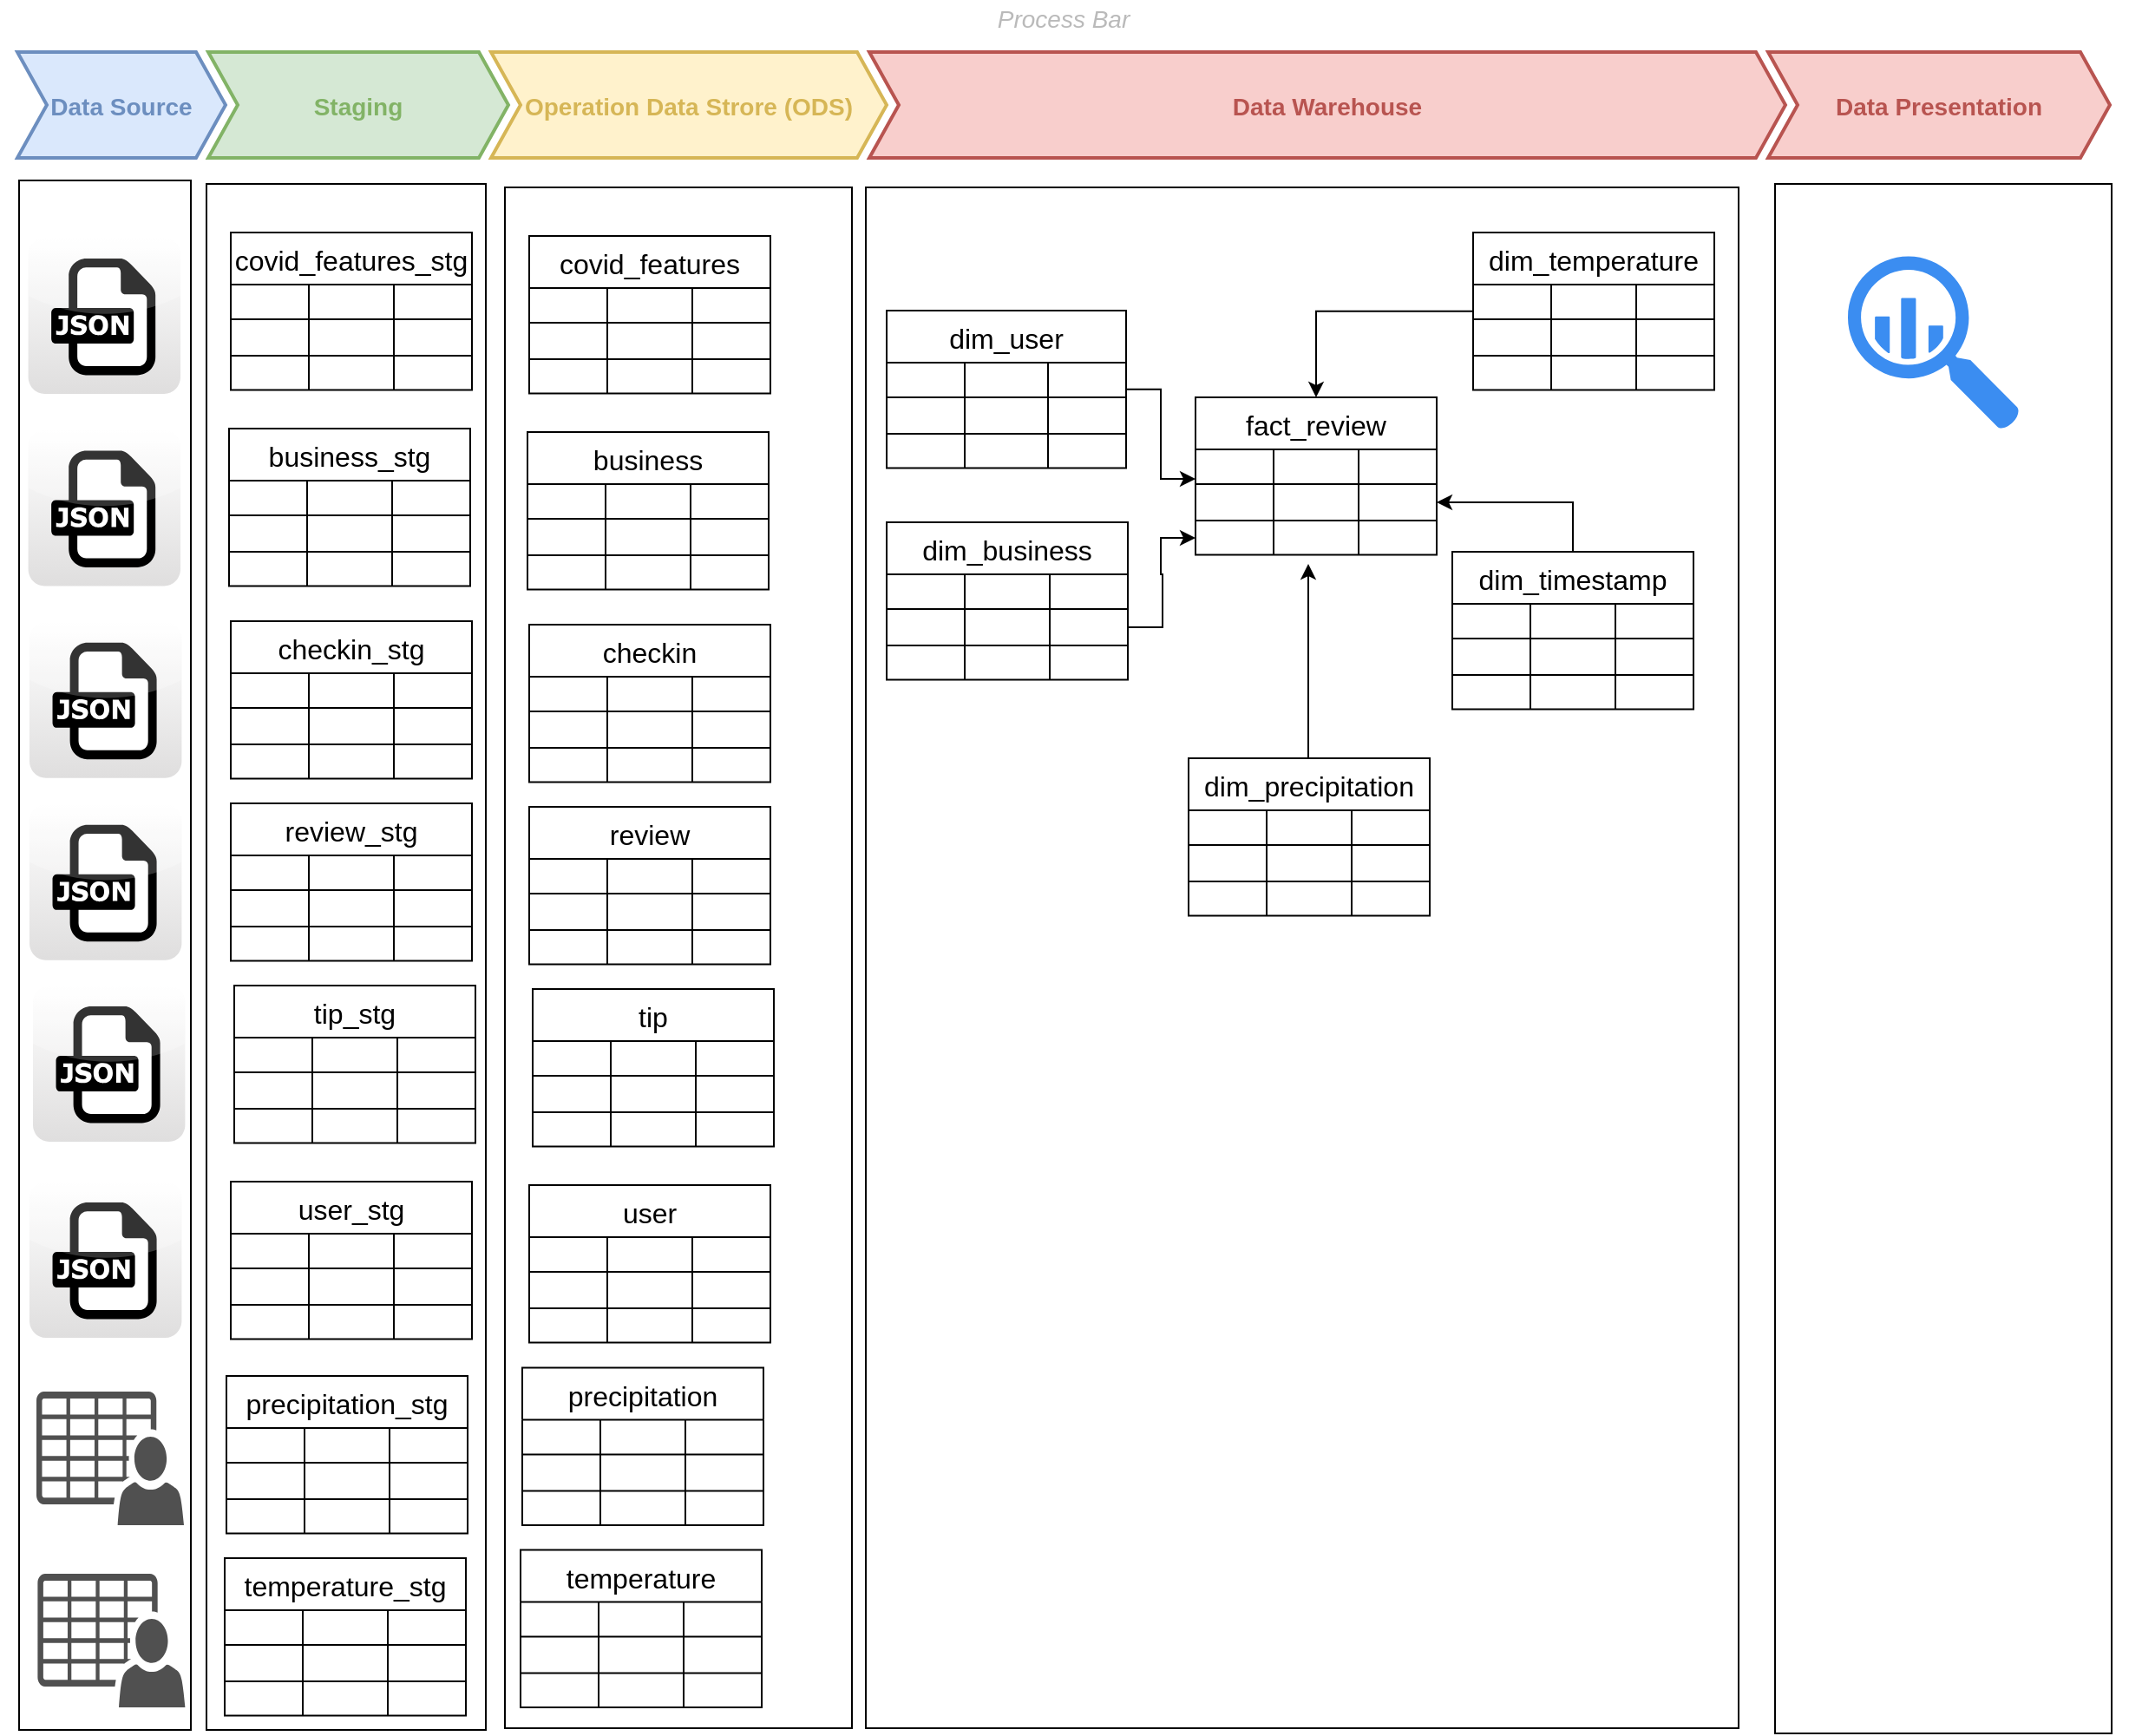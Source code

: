 <mxfile border="50" scale="3" compressed="false" locked="false" version="24.7.13">
  <diagram name="Blank" id="YmL12bMKpDGza6XwsDPr">
    <mxGraphModel dx="1434" dy="772" grid="0" gridSize="10" guides="1" tooltips="1" connect="1" arrows="1" fold="1" page="1" pageScale="1" pageWidth="1169" pageHeight="827" background="none" math="1" shadow="0">
      <root>
        <mxCell id="X5NqExCQtvZxIxQ7pmgY-0" />
        <mxCell id="1" parent="X5NqExCQtvZxIxQ7pmgY-0" />
        <mxCell id="CQitvJXa9ZDl-KHa1buW-18" value="" style="rounded=0;whiteSpace=wrap;html=1;" vertex="1" parent="1">
          <mxGeometry x="196" y="240" width="99" height="893" as="geometry" />
        </mxCell>
        <mxCell id="NjAqU9Y5rHBkyYTPuW-a-1" value="Process Bar" style="swimlane;fontStyle=2;childLayout=stackLayout;horizontal=1;startSize=20;fillColor=none;horizontalStack=1;resizeParent=1;resizeParentMax=0;resizeLast=0;collapsible=0;marginBottom=0;swimlaneFillColor=none;strokeColor=none;fontFamily=Helvetica;fontSize=14;fontColor=#BABABA;points=[];verticalAlign=middle;stackBorder=10;stackSpacing=-10;resizable=1;" parent="1" vertex="1">
          <mxGeometry x="185" y="136" width="1226" height="101" as="geometry" />
        </mxCell>
        <mxCell id="NjAqU9Y5rHBkyYTPuW-a-2" value="Data Source" style="shape=step;perimeter=stepPerimeter;strokeColor=#6C8EBF;fontFamily=Helvetica;fontSize=14;fontColor=#6C8EBF;fillColor=#dae8fc;fixedSize=1;size=17;fontStyle=1;strokeWidth=2;spacingTop=0;points=[];" parent="NjAqU9Y5rHBkyYTPuW-a-1" vertex="1">
          <mxGeometry x="10" y="30" width="120" height="61" as="geometry" />
        </mxCell>
        <mxCell id="NjAqU9Y5rHBkyYTPuW-a-3" value="Staging" style="shape=step;perimeter=stepPerimeter;strokeColor=#82B366;fontFamily=Helvetica;fontSize=14;fontColor=#82B366;fillColor=#d5e8d4;fixedSize=1;size=17;fontStyle=1;strokeWidth=2;spacingTop=0;points=[];" parent="NjAqU9Y5rHBkyYTPuW-a-1" vertex="1">
          <mxGeometry x="120" y="30" width="173" height="61" as="geometry" />
        </mxCell>
        <mxCell id="NjAqU9Y5rHBkyYTPuW-a-4" value="Operation Data Strore (ODS)" style="shape=step;perimeter=stepPerimeter;strokeColor=#D6B656;fontFamily=Helvetica;fontSize=14;fontColor=#D6B656;fillColor=#fff2cc;fixedSize=1;size=17;fontStyle=1;strokeWidth=2;spacingTop=0;points=[];" parent="NjAqU9Y5rHBkyYTPuW-a-1" vertex="1">
          <mxGeometry x="283" y="30" width="228" height="61" as="geometry" />
        </mxCell>
        <mxCell id="NjAqU9Y5rHBkyYTPuW-a-5" value="Data Warehouse" style="shape=step;perimeter=stepPerimeter;strokeColor=#B85450;fontFamily=Helvetica;fontSize=14;fontColor=#B85450;fillColor=#f8cecc;fixedSize=1;size=17;fontStyle=1;strokeWidth=2;spacingTop=0;points=[];" parent="NjAqU9Y5rHBkyYTPuW-a-1" vertex="1">
          <mxGeometry x="501" y="30" width="528" height="61" as="geometry" />
        </mxCell>
        <mxCell id="CQitvJXa9ZDl-KHa1buW-13" value="Data Presentation" style="shape=step;perimeter=stepPerimeter;strokeColor=#B85450;fontFamily=Helvetica;fontSize=14;fontColor=#B85450;fillColor=#f8cecc;fixedSize=1;size=17;fontStyle=1;strokeWidth=2;spacingTop=0;points=[];" vertex="1" parent="NjAqU9Y5rHBkyYTPuW-a-1">
          <mxGeometry x="1019" y="30" width="197" height="61" as="geometry" />
        </mxCell>
        <mxCell id="CQitvJXa9ZDl-KHa1buW-2" value="" style="dashed=0;outlineConnect=0;html=1;align=center;labelPosition=center;verticalLabelPosition=bottom;verticalAlign=top;shape=mxgraph.webicons.json;gradientColor=#DFDEDE" vertex="1" parent="1">
          <mxGeometry x="201.3" y="273" width="87.7" height="90" as="geometry" />
        </mxCell>
        <mxCell id="CQitvJXa9ZDl-KHa1buW-19" value="" style="rounded=0;whiteSpace=wrap;html=1;" vertex="1" parent="1">
          <mxGeometry x="304" y="242" width="161" height="891" as="geometry" />
        </mxCell>
        <mxCell id="CQitvJXa9ZDl-KHa1buW-33" value="covid_features_stg" style="shape=table;startSize=30;container=1;collapsible=0;childLayout=tableLayout;strokeColor=default;fontSize=16;" vertex="1" parent="1">
          <mxGeometry x="318" y="270" width="139" height="90.75" as="geometry" />
        </mxCell>
        <mxCell id="CQitvJXa9ZDl-KHa1buW-34" value="" style="shape=tableRow;horizontal=0;startSize=0;swimlaneHead=0;swimlaneBody=0;strokeColor=inherit;top=0;left=0;bottom=0;right=0;collapsible=0;dropTarget=0;fillColor=none;points=[[0,0.5],[1,0.5]];portConstraint=eastwest;fontSize=16;" vertex="1" parent="CQitvJXa9ZDl-KHa1buW-33">
          <mxGeometry y="30" width="139" height="20" as="geometry" />
        </mxCell>
        <mxCell id="CQitvJXa9ZDl-KHa1buW-35" value="" style="shape=partialRectangle;html=1;whiteSpace=wrap;connectable=0;strokeColor=inherit;overflow=hidden;fillColor=none;top=0;left=0;bottom=0;right=0;pointerEvents=1;fontSize=16;" vertex="1" parent="CQitvJXa9ZDl-KHa1buW-34">
          <mxGeometry width="45" height="20" as="geometry">
            <mxRectangle width="45" height="20" as="alternateBounds" />
          </mxGeometry>
        </mxCell>
        <mxCell id="CQitvJXa9ZDl-KHa1buW-36" value="" style="shape=partialRectangle;html=1;whiteSpace=wrap;connectable=0;strokeColor=inherit;overflow=hidden;fillColor=none;top=0;left=0;bottom=0;right=0;pointerEvents=1;fontSize=16;" vertex="1" parent="CQitvJXa9ZDl-KHa1buW-34">
          <mxGeometry x="45" width="49" height="20" as="geometry">
            <mxRectangle width="49" height="20" as="alternateBounds" />
          </mxGeometry>
        </mxCell>
        <mxCell id="CQitvJXa9ZDl-KHa1buW-37" value="" style="shape=partialRectangle;html=1;whiteSpace=wrap;connectable=0;strokeColor=inherit;overflow=hidden;fillColor=none;top=0;left=0;bottom=0;right=0;pointerEvents=1;fontSize=16;" vertex="1" parent="CQitvJXa9ZDl-KHa1buW-34">
          <mxGeometry x="94" width="45" height="20" as="geometry">
            <mxRectangle width="45" height="20" as="alternateBounds" />
          </mxGeometry>
        </mxCell>
        <mxCell id="CQitvJXa9ZDl-KHa1buW-38" value="" style="shape=tableRow;horizontal=0;startSize=0;swimlaneHead=0;swimlaneBody=0;strokeColor=inherit;top=0;left=0;bottom=0;right=0;collapsible=0;dropTarget=0;fillColor=none;points=[[0,0.5],[1,0.5]];portConstraint=eastwest;fontSize=16;" vertex="1" parent="CQitvJXa9ZDl-KHa1buW-33">
          <mxGeometry y="50" width="139" height="21" as="geometry" />
        </mxCell>
        <mxCell id="CQitvJXa9ZDl-KHa1buW-39" value="" style="shape=partialRectangle;html=1;whiteSpace=wrap;connectable=0;strokeColor=inherit;overflow=hidden;fillColor=none;top=0;left=0;bottom=0;right=0;pointerEvents=1;fontSize=16;" vertex="1" parent="CQitvJXa9ZDl-KHa1buW-38">
          <mxGeometry width="45" height="21" as="geometry">
            <mxRectangle width="45" height="21" as="alternateBounds" />
          </mxGeometry>
        </mxCell>
        <mxCell id="CQitvJXa9ZDl-KHa1buW-40" value="" style="shape=partialRectangle;html=1;whiteSpace=wrap;connectable=0;strokeColor=inherit;overflow=hidden;fillColor=none;top=0;left=0;bottom=0;right=0;pointerEvents=1;fontSize=16;" vertex="1" parent="CQitvJXa9ZDl-KHa1buW-38">
          <mxGeometry x="45" width="49" height="21" as="geometry">
            <mxRectangle width="49" height="21" as="alternateBounds" />
          </mxGeometry>
        </mxCell>
        <mxCell id="CQitvJXa9ZDl-KHa1buW-41" value="" style="shape=partialRectangle;html=1;whiteSpace=wrap;connectable=0;strokeColor=inherit;overflow=hidden;fillColor=none;top=0;left=0;bottom=0;right=0;pointerEvents=1;fontSize=16;" vertex="1" parent="CQitvJXa9ZDl-KHa1buW-38">
          <mxGeometry x="94" width="45" height="21" as="geometry">
            <mxRectangle width="45" height="21" as="alternateBounds" />
          </mxGeometry>
        </mxCell>
        <mxCell id="CQitvJXa9ZDl-KHa1buW-42" value="" style="shape=tableRow;horizontal=0;startSize=0;swimlaneHead=0;swimlaneBody=0;strokeColor=inherit;top=0;left=0;bottom=0;right=0;collapsible=0;dropTarget=0;fillColor=none;points=[[0,0.5],[1,0.5]];portConstraint=eastwest;fontSize=16;" vertex="1" parent="CQitvJXa9ZDl-KHa1buW-33">
          <mxGeometry y="71" width="139" height="20" as="geometry" />
        </mxCell>
        <mxCell id="CQitvJXa9ZDl-KHa1buW-43" value="" style="shape=partialRectangle;html=1;whiteSpace=wrap;connectable=0;strokeColor=inherit;overflow=hidden;fillColor=none;top=0;left=0;bottom=0;right=0;pointerEvents=1;fontSize=16;" vertex="1" parent="CQitvJXa9ZDl-KHa1buW-42">
          <mxGeometry width="45" height="20" as="geometry">
            <mxRectangle width="45" height="20" as="alternateBounds" />
          </mxGeometry>
        </mxCell>
        <mxCell id="CQitvJXa9ZDl-KHa1buW-44" value="" style="shape=partialRectangle;html=1;whiteSpace=wrap;connectable=0;strokeColor=inherit;overflow=hidden;fillColor=none;top=0;left=0;bottom=0;right=0;pointerEvents=1;fontSize=16;" vertex="1" parent="CQitvJXa9ZDl-KHa1buW-42">
          <mxGeometry x="45" width="49" height="20" as="geometry">
            <mxRectangle width="49" height="20" as="alternateBounds" />
          </mxGeometry>
        </mxCell>
        <mxCell id="CQitvJXa9ZDl-KHa1buW-45" value="" style="shape=partialRectangle;html=1;whiteSpace=wrap;connectable=0;strokeColor=inherit;overflow=hidden;fillColor=none;top=0;left=0;bottom=0;right=0;pointerEvents=1;fontSize=16;" vertex="1" parent="CQitvJXa9ZDl-KHa1buW-42">
          <mxGeometry x="94" width="45" height="20" as="geometry">
            <mxRectangle width="45" height="20" as="alternateBounds" />
          </mxGeometry>
        </mxCell>
        <mxCell id="CQitvJXa9ZDl-KHa1buW-46" value="business_stg" style="shape=table;startSize=30;container=1;collapsible=0;childLayout=tableLayout;strokeColor=default;fontSize=16;" vertex="1" parent="1">
          <mxGeometry x="317" y="383" width="139" height="90.75" as="geometry" />
        </mxCell>
        <mxCell id="CQitvJXa9ZDl-KHa1buW-47" value="" style="shape=tableRow;horizontal=0;startSize=0;swimlaneHead=0;swimlaneBody=0;strokeColor=inherit;top=0;left=0;bottom=0;right=0;collapsible=0;dropTarget=0;fillColor=none;points=[[0,0.5],[1,0.5]];portConstraint=eastwest;fontSize=16;" vertex="1" parent="CQitvJXa9ZDl-KHa1buW-46">
          <mxGeometry y="30" width="139" height="20" as="geometry" />
        </mxCell>
        <mxCell id="CQitvJXa9ZDl-KHa1buW-48" value="" style="shape=partialRectangle;html=1;whiteSpace=wrap;connectable=0;strokeColor=inherit;overflow=hidden;fillColor=none;top=0;left=0;bottom=0;right=0;pointerEvents=1;fontSize=16;" vertex="1" parent="CQitvJXa9ZDl-KHa1buW-47">
          <mxGeometry width="45" height="20" as="geometry">
            <mxRectangle width="45" height="20" as="alternateBounds" />
          </mxGeometry>
        </mxCell>
        <mxCell id="CQitvJXa9ZDl-KHa1buW-49" value="" style="shape=partialRectangle;html=1;whiteSpace=wrap;connectable=0;strokeColor=inherit;overflow=hidden;fillColor=none;top=0;left=0;bottom=0;right=0;pointerEvents=1;fontSize=16;" vertex="1" parent="CQitvJXa9ZDl-KHa1buW-47">
          <mxGeometry x="45" width="49" height="20" as="geometry">
            <mxRectangle width="49" height="20" as="alternateBounds" />
          </mxGeometry>
        </mxCell>
        <mxCell id="CQitvJXa9ZDl-KHa1buW-50" value="" style="shape=partialRectangle;html=1;whiteSpace=wrap;connectable=0;strokeColor=inherit;overflow=hidden;fillColor=none;top=0;left=0;bottom=0;right=0;pointerEvents=1;fontSize=16;" vertex="1" parent="CQitvJXa9ZDl-KHa1buW-47">
          <mxGeometry x="94" width="45" height="20" as="geometry">
            <mxRectangle width="45" height="20" as="alternateBounds" />
          </mxGeometry>
        </mxCell>
        <mxCell id="CQitvJXa9ZDl-KHa1buW-51" value="" style="shape=tableRow;horizontal=0;startSize=0;swimlaneHead=0;swimlaneBody=0;strokeColor=inherit;top=0;left=0;bottom=0;right=0;collapsible=0;dropTarget=0;fillColor=none;points=[[0,0.5],[1,0.5]];portConstraint=eastwest;fontSize=16;" vertex="1" parent="CQitvJXa9ZDl-KHa1buW-46">
          <mxGeometry y="50" width="139" height="21" as="geometry" />
        </mxCell>
        <mxCell id="CQitvJXa9ZDl-KHa1buW-52" value="" style="shape=partialRectangle;html=1;whiteSpace=wrap;connectable=0;strokeColor=inherit;overflow=hidden;fillColor=none;top=0;left=0;bottom=0;right=0;pointerEvents=1;fontSize=16;" vertex="1" parent="CQitvJXa9ZDl-KHa1buW-51">
          <mxGeometry width="45" height="21" as="geometry">
            <mxRectangle width="45" height="21" as="alternateBounds" />
          </mxGeometry>
        </mxCell>
        <mxCell id="CQitvJXa9ZDl-KHa1buW-53" value="" style="shape=partialRectangle;html=1;whiteSpace=wrap;connectable=0;strokeColor=inherit;overflow=hidden;fillColor=none;top=0;left=0;bottom=0;right=0;pointerEvents=1;fontSize=16;" vertex="1" parent="CQitvJXa9ZDl-KHa1buW-51">
          <mxGeometry x="45" width="49" height="21" as="geometry">
            <mxRectangle width="49" height="21" as="alternateBounds" />
          </mxGeometry>
        </mxCell>
        <mxCell id="CQitvJXa9ZDl-KHa1buW-54" value="" style="shape=partialRectangle;html=1;whiteSpace=wrap;connectable=0;strokeColor=inherit;overflow=hidden;fillColor=none;top=0;left=0;bottom=0;right=0;pointerEvents=1;fontSize=16;" vertex="1" parent="CQitvJXa9ZDl-KHa1buW-51">
          <mxGeometry x="94" width="45" height="21" as="geometry">
            <mxRectangle width="45" height="21" as="alternateBounds" />
          </mxGeometry>
        </mxCell>
        <mxCell id="CQitvJXa9ZDl-KHa1buW-55" value="" style="shape=tableRow;horizontal=0;startSize=0;swimlaneHead=0;swimlaneBody=0;strokeColor=inherit;top=0;left=0;bottom=0;right=0;collapsible=0;dropTarget=0;fillColor=none;points=[[0,0.5],[1,0.5]];portConstraint=eastwest;fontSize=16;" vertex="1" parent="CQitvJXa9ZDl-KHa1buW-46">
          <mxGeometry y="71" width="139" height="20" as="geometry" />
        </mxCell>
        <mxCell id="CQitvJXa9ZDl-KHa1buW-56" value="" style="shape=partialRectangle;html=1;whiteSpace=wrap;connectable=0;strokeColor=inherit;overflow=hidden;fillColor=none;top=0;left=0;bottom=0;right=0;pointerEvents=1;fontSize=16;" vertex="1" parent="CQitvJXa9ZDl-KHa1buW-55">
          <mxGeometry width="45" height="20" as="geometry">
            <mxRectangle width="45" height="20" as="alternateBounds" />
          </mxGeometry>
        </mxCell>
        <mxCell id="CQitvJXa9ZDl-KHa1buW-57" value="" style="shape=partialRectangle;html=1;whiteSpace=wrap;connectable=0;strokeColor=inherit;overflow=hidden;fillColor=none;top=0;left=0;bottom=0;right=0;pointerEvents=1;fontSize=16;" vertex="1" parent="CQitvJXa9ZDl-KHa1buW-55">
          <mxGeometry x="45" width="49" height="20" as="geometry">
            <mxRectangle width="49" height="20" as="alternateBounds" />
          </mxGeometry>
        </mxCell>
        <mxCell id="CQitvJXa9ZDl-KHa1buW-58" value="" style="shape=partialRectangle;html=1;whiteSpace=wrap;connectable=0;strokeColor=inherit;overflow=hidden;fillColor=none;top=0;left=0;bottom=0;right=0;pointerEvents=1;fontSize=16;" vertex="1" parent="CQitvJXa9ZDl-KHa1buW-55">
          <mxGeometry x="94" width="45" height="20" as="geometry">
            <mxRectangle width="45" height="20" as="alternateBounds" />
          </mxGeometry>
        </mxCell>
        <mxCell id="CQitvJXa9ZDl-KHa1buW-59" value="checkin_stg" style="shape=table;startSize=30;container=1;collapsible=0;childLayout=tableLayout;strokeColor=default;fontSize=16;" vertex="1" parent="1">
          <mxGeometry x="318" y="494" width="139" height="90.75" as="geometry" />
        </mxCell>
        <mxCell id="CQitvJXa9ZDl-KHa1buW-60" value="" style="shape=tableRow;horizontal=0;startSize=0;swimlaneHead=0;swimlaneBody=0;strokeColor=inherit;top=0;left=0;bottom=0;right=0;collapsible=0;dropTarget=0;fillColor=none;points=[[0,0.5],[1,0.5]];portConstraint=eastwest;fontSize=16;" vertex="1" parent="CQitvJXa9ZDl-KHa1buW-59">
          <mxGeometry y="30" width="139" height="20" as="geometry" />
        </mxCell>
        <mxCell id="CQitvJXa9ZDl-KHa1buW-61" value="" style="shape=partialRectangle;html=1;whiteSpace=wrap;connectable=0;strokeColor=inherit;overflow=hidden;fillColor=none;top=0;left=0;bottom=0;right=0;pointerEvents=1;fontSize=16;" vertex="1" parent="CQitvJXa9ZDl-KHa1buW-60">
          <mxGeometry width="45" height="20" as="geometry">
            <mxRectangle width="45" height="20" as="alternateBounds" />
          </mxGeometry>
        </mxCell>
        <mxCell id="CQitvJXa9ZDl-KHa1buW-62" value="" style="shape=partialRectangle;html=1;whiteSpace=wrap;connectable=0;strokeColor=inherit;overflow=hidden;fillColor=none;top=0;left=0;bottom=0;right=0;pointerEvents=1;fontSize=16;" vertex="1" parent="CQitvJXa9ZDl-KHa1buW-60">
          <mxGeometry x="45" width="49" height="20" as="geometry">
            <mxRectangle width="49" height="20" as="alternateBounds" />
          </mxGeometry>
        </mxCell>
        <mxCell id="CQitvJXa9ZDl-KHa1buW-63" value="" style="shape=partialRectangle;html=1;whiteSpace=wrap;connectable=0;strokeColor=inherit;overflow=hidden;fillColor=none;top=0;left=0;bottom=0;right=0;pointerEvents=1;fontSize=16;" vertex="1" parent="CQitvJXa9ZDl-KHa1buW-60">
          <mxGeometry x="94" width="45" height="20" as="geometry">
            <mxRectangle width="45" height="20" as="alternateBounds" />
          </mxGeometry>
        </mxCell>
        <mxCell id="CQitvJXa9ZDl-KHa1buW-64" value="" style="shape=tableRow;horizontal=0;startSize=0;swimlaneHead=0;swimlaneBody=0;strokeColor=inherit;top=0;left=0;bottom=0;right=0;collapsible=0;dropTarget=0;fillColor=none;points=[[0,0.5],[1,0.5]];portConstraint=eastwest;fontSize=16;" vertex="1" parent="CQitvJXa9ZDl-KHa1buW-59">
          <mxGeometry y="50" width="139" height="21" as="geometry" />
        </mxCell>
        <mxCell id="CQitvJXa9ZDl-KHa1buW-65" value="" style="shape=partialRectangle;html=1;whiteSpace=wrap;connectable=0;strokeColor=inherit;overflow=hidden;fillColor=none;top=0;left=0;bottom=0;right=0;pointerEvents=1;fontSize=16;" vertex="1" parent="CQitvJXa9ZDl-KHa1buW-64">
          <mxGeometry width="45" height="21" as="geometry">
            <mxRectangle width="45" height="21" as="alternateBounds" />
          </mxGeometry>
        </mxCell>
        <mxCell id="CQitvJXa9ZDl-KHa1buW-66" value="" style="shape=partialRectangle;html=1;whiteSpace=wrap;connectable=0;strokeColor=inherit;overflow=hidden;fillColor=none;top=0;left=0;bottom=0;right=0;pointerEvents=1;fontSize=16;" vertex="1" parent="CQitvJXa9ZDl-KHa1buW-64">
          <mxGeometry x="45" width="49" height="21" as="geometry">
            <mxRectangle width="49" height="21" as="alternateBounds" />
          </mxGeometry>
        </mxCell>
        <mxCell id="CQitvJXa9ZDl-KHa1buW-67" value="" style="shape=partialRectangle;html=1;whiteSpace=wrap;connectable=0;strokeColor=inherit;overflow=hidden;fillColor=none;top=0;left=0;bottom=0;right=0;pointerEvents=1;fontSize=16;" vertex="1" parent="CQitvJXa9ZDl-KHa1buW-64">
          <mxGeometry x="94" width="45" height="21" as="geometry">
            <mxRectangle width="45" height="21" as="alternateBounds" />
          </mxGeometry>
        </mxCell>
        <mxCell id="CQitvJXa9ZDl-KHa1buW-68" value="" style="shape=tableRow;horizontal=0;startSize=0;swimlaneHead=0;swimlaneBody=0;strokeColor=inherit;top=0;left=0;bottom=0;right=0;collapsible=0;dropTarget=0;fillColor=none;points=[[0,0.5],[1,0.5]];portConstraint=eastwest;fontSize=16;" vertex="1" parent="CQitvJXa9ZDl-KHa1buW-59">
          <mxGeometry y="71" width="139" height="20" as="geometry" />
        </mxCell>
        <mxCell id="CQitvJXa9ZDl-KHa1buW-69" value="" style="shape=partialRectangle;html=1;whiteSpace=wrap;connectable=0;strokeColor=inherit;overflow=hidden;fillColor=none;top=0;left=0;bottom=0;right=0;pointerEvents=1;fontSize=16;" vertex="1" parent="CQitvJXa9ZDl-KHa1buW-68">
          <mxGeometry width="45" height="20" as="geometry">
            <mxRectangle width="45" height="20" as="alternateBounds" />
          </mxGeometry>
        </mxCell>
        <mxCell id="CQitvJXa9ZDl-KHa1buW-70" value="" style="shape=partialRectangle;html=1;whiteSpace=wrap;connectable=0;strokeColor=inherit;overflow=hidden;fillColor=none;top=0;left=0;bottom=0;right=0;pointerEvents=1;fontSize=16;" vertex="1" parent="CQitvJXa9ZDl-KHa1buW-68">
          <mxGeometry x="45" width="49" height="20" as="geometry">
            <mxRectangle width="49" height="20" as="alternateBounds" />
          </mxGeometry>
        </mxCell>
        <mxCell id="CQitvJXa9ZDl-KHa1buW-71" value="" style="shape=partialRectangle;html=1;whiteSpace=wrap;connectable=0;strokeColor=inherit;overflow=hidden;fillColor=none;top=0;left=0;bottom=0;right=0;pointerEvents=1;fontSize=16;" vertex="1" parent="CQitvJXa9ZDl-KHa1buW-68">
          <mxGeometry x="94" width="45" height="20" as="geometry">
            <mxRectangle width="45" height="20" as="alternateBounds" />
          </mxGeometry>
        </mxCell>
        <mxCell id="CQitvJXa9ZDl-KHa1buW-72" value="review_stg" style="shape=table;startSize=30;container=1;collapsible=0;childLayout=tableLayout;strokeColor=default;fontSize=16;" vertex="1" parent="1">
          <mxGeometry x="318" y="599" width="139" height="90.75" as="geometry" />
        </mxCell>
        <mxCell id="CQitvJXa9ZDl-KHa1buW-73" value="" style="shape=tableRow;horizontal=0;startSize=0;swimlaneHead=0;swimlaneBody=0;strokeColor=inherit;top=0;left=0;bottom=0;right=0;collapsible=0;dropTarget=0;fillColor=none;points=[[0,0.5],[1,0.5]];portConstraint=eastwest;fontSize=16;" vertex="1" parent="CQitvJXa9ZDl-KHa1buW-72">
          <mxGeometry y="30" width="139" height="20" as="geometry" />
        </mxCell>
        <mxCell id="CQitvJXa9ZDl-KHa1buW-74" value="" style="shape=partialRectangle;html=1;whiteSpace=wrap;connectable=0;strokeColor=inherit;overflow=hidden;fillColor=none;top=0;left=0;bottom=0;right=0;pointerEvents=1;fontSize=16;" vertex="1" parent="CQitvJXa9ZDl-KHa1buW-73">
          <mxGeometry width="45" height="20" as="geometry">
            <mxRectangle width="45" height="20" as="alternateBounds" />
          </mxGeometry>
        </mxCell>
        <mxCell id="CQitvJXa9ZDl-KHa1buW-75" value="" style="shape=partialRectangle;html=1;whiteSpace=wrap;connectable=0;strokeColor=inherit;overflow=hidden;fillColor=none;top=0;left=0;bottom=0;right=0;pointerEvents=1;fontSize=16;" vertex="1" parent="CQitvJXa9ZDl-KHa1buW-73">
          <mxGeometry x="45" width="49" height="20" as="geometry">
            <mxRectangle width="49" height="20" as="alternateBounds" />
          </mxGeometry>
        </mxCell>
        <mxCell id="CQitvJXa9ZDl-KHa1buW-76" value="" style="shape=partialRectangle;html=1;whiteSpace=wrap;connectable=0;strokeColor=inherit;overflow=hidden;fillColor=none;top=0;left=0;bottom=0;right=0;pointerEvents=1;fontSize=16;" vertex="1" parent="CQitvJXa9ZDl-KHa1buW-73">
          <mxGeometry x="94" width="45" height="20" as="geometry">
            <mxRectangle width="45" height="20" as="alternateBounds" />
          </mxGeometry>
        </mxCell>
        <mxCell id="CQitvJXa9ZDl-KHa1buW-77" value="" style="shape=tableRow;horizontal=0;startSize=0;swimlaneHead=0;swimlaneBody=0;strokeColor=inherit;top=0;left=0;bottom=0;right=0;collapsible=0;dropTarget=0;fillColor=none;points=[[0,0.5],[1,0.5]];portConstraint=eastwest;fontSize=16;" vertex="1" parent="CQitvJXa9ZDl-KHa1buW-72">
          <mxGeometry y="50" width="139" height="21" as="geometry" />
        </mxCell>
        <mxCell id="CQitvJXa9ZDl-KHa1buW-78" value="" style="shape=partialRectangle;html=1;whiteSpace=wrap;connectable=0;strokeColor=inherit;overflow=hidden;fillColor=none;top=0;left=0;bottom=0;right=0;pointerEvents=1;fontSize=16;" vertex="1" parent="CQitvJXa9ZDl-KHa1buW-77">
          <mxGeometry width="45" height="21" as="geometry">
            <mxRectangle width="45" height="21" as="alternateBounds" />
          </mxGeometry>
        </mxCell>
        <mxCell id="CQitvJXa9ZDl-KHa1buW-79" value="" style="shape=partialRectangle;html=1;whiteSpace=wrap;connectable=0;strokeColor=inherit;overflow=hidden;fillColor=none;top=0;left=0;bottom=0;right=0;pointerEvents=1;fontSize=16;" vertex="1" parent="CQitvJXa9ZDl-KHa1buW-77">
          <mxGeometry x="45" width="49" height="21" as="geometry">
            <mxRectangle width="49" height="21" as="alternateBounds" />
          </mxGeometry>
        </mxCell>
        <mxCell id="CQitvJXa9ZDl-KHa1buW-80" value="" style="shape=partialRectangle;html=1;whiteSpace=wrap;connectable=0;strokeColor=inherit;overflow=hidden;fillColor=none;top=0;left=0;bottom=0;right=0;pointerEvents=1;fontSize=16;" vertex="1" parent="CQitvJXa9ZDl-KHa1buW-77">
          <mxGeometry x="94" width="45" height="21" as="geometry">
            <mxRectangle width="45" height="21" as="alternateBounds" />
          </mxGeometry>
        </mxCell>
        <mxCell id="CQitvJXa9ZDl-KHa1buW-81" value="" style="shape=tableRow;horizontal=0;startSize=0;swimlaneHead=0;swimlaneBody=0;strokeColor=inherit;top=0;left=0;bottom=0;right=0;collapsible=0;dropTarget=0;fillColor=none;points=[[0,0.5],[1,0.5]];portConstraint=eastwest;fontSize=16;" vertex="1" parent="CQitvJXa9ZDl-KHa1buW-72">
          <mxGeometry y="71" width="139" height="20" as="geometry" />
        </mxCell>
        <mxCell id="CQitvJXa9ZDl-KHa1buW-82" value="" style="shape=partialRectangle;html=1;whiteSpace=wrap;connectable=0;strokeColor=inherit;overflow=hidden;fillColor=none;top=0;left=0;bottom=0;right=0;pointerEvents=1;fontSize=16;" vertex="1" parent="CQitvJXa9ZDl-KHa1buW-81">
          <mxGeometry width="45" height="20" as="geometry">
            <mxRectangle width="45" height="20" as="alternateBounds" />
          </mxGeometry>
        </mxCell>
        <mxCell id="CQitvJXa9ZDl-KHa1buW-83" value="" style="shape=partialRectangle;html=1;whiteSpace=wrap;connectable=0;strokeColor=inherit;overflow=hidden;fillColor=none;top=0;left=0;bottom=0;right=0;pointerEvents=1;fontSize=16;" vertex="1" parent="CQitvJXa9ZDl-KHa1buW-81">
          <mxGeometry x="45" width="49" height="20" as="geometry">
            <mxRectangle width="49" height="20" as="alternateBounds" />
          </mxGeometry>
        </mxCell>
        <mxCell id="CQitvJXa9ZDl-KHa1buW-84" value="" style="shape=partialRectangle;html=1;whiteSpace=wrap;connectable=0;strokeColor=inherit;overflow=hidden;fillColor=none;top=0;left=0;bottom=0;right=0;pointerEvents=1;fontSize=16;" vertex="1" parent="CQitvJXa9ZDl-KHa1buW-81">
          <mxGeometry x="94" width="45" height="20" as="geometry">
            <mxRectangle width="45" height="20" as="alternateBounds" />
          </mxGeometry>
        </mxCell>
        <mxCell id="CQitvJXa9ZDl-KHa1buW-85" value="user_stg" style="shape=table;startSize=30;container=1;collapsible=0;childLayout=tableLayout;strokeColor=default;fontSize=16;" vertex="1" parent="1">
          <mxGeometry x="318" y="817" width="139" height="90.75" as="geometry" />
        </mxCell>
        <mxCell id="CQitvJXa9ZDl-KHa1buW-86" value="" style="shape=tableRow;horizontal=0;startSize=0;swimlaneHead=0;swimlaneBody=0;strokeColor=inherit;top=0;left=0;bottom=0;right=0;collapsible=0;dropTarget=0;fillColor=none;points=[[0,0.5],[1,0.5]];portConstraint=eastwest;fontSize=16;" vertex="1" parent="CQitvJXa9ZDl-KHa1buW-85">
          <mxGeometry y="30" width="139" height="20" as="geometry" />
        </mxCell>
        <mxCell id="CQitvJXa9ZDl-KHa1buW-87" value="" style="shape=partialRectangle;html=1;whiteSpace=wrap;connectable=0;strokeColor=inherit;overflow=hidden;fillColor=none;top=0;left=0;bottom=0;right=0;pointerEvents=1;fontSize=16;" vertex="1" parent="CQitvJXa9ZDl-KHa1buW-86">
          <mxGeometry width="45" height="20" as="geometry">
            <mxRectangle width="45" height="20" as="alternateBounds" />
          </mxGeometry>
        </mxCell>
        <mxCell id="CQitvJXa9ZDl-KHa1buW-88" value="" style="shape=partialRectangle;html=1;whiteSpace=wrap;connectable=0;strokeColor=inherit;overflow=hidden;fillColor=none;top=0;left=0;bottom=0;right=0;pointerEvents=1;fontSize=16;" vertex="1" parent="CQitvJXa9ZDl-KHa1buW-86">
          <mxGeometry x="45" width="49" height="20" as="geometry">
            <mxRectangle width="49" height="20" as="alternateBounds" />
          </mxGeometry>
        </mxCell>
        <mxCell id="CQitvJXa9ZDl-KHa1buW-89" value="" style="shape=partialRectangle;html=1;whiteSpace=wrap;connectable=0;strokeColor=inherit;overflow=hidden;fillColor=none;top=0;left=0;bottom=0;right=0;pointerEvents=1;fontSize=16;" vertex="1" parent="CQitvJXa9ZDl-KHa1buW-86">
          <mxGeometry x="94" width="45" height="20" as="geometry">
            <mxRectangle width="45" height="20" as="alternateBounds" />
          </mxGeometry>
        </mxCell>
        <mxCell id="CQitvJXa9ZDl-KHa1buW-90" value="" style="shape=tableRow;horizontal=0;startSize=0;swimlaneHead=0;swimlaneBody=0;strokeColor=inherit;top=0;left=0;bottom=0;right=0;collapsible=0;dropTarget=0;fillColor=none;points=[[0,0.5],[1,0.5]];portConstraint=eastwest;fontSize=16;" vertex="1" parent="CQitvJXa9ZDl-KHa1buW-85">
          <mxGeometry y="50" width="139" height="21" as="geometry" />
        </mxCell>
        <mxCell id="CQitvJXa9ZDl-KHa1buW-91" value="" style="shape=partialRectangle;html=1;whiteSpace=wrap;connectable=0;strokeColor=inherit;overflow=hidden;fillColor=none;top=0;left=0;bottom=0;right=0;pointerEvents=1;fontSize=16;" vertex="1" parent="CQitvJXa9ZDl-KHa1buW-90">
          <mxGeometry width="45" height="21" as="geometry">
            <mxRectangle width="45" height="21" as="alternateBounds" />
          </mxGeometry>
        </mxCell>
        <mxCell id="CQitvJXa9ZDl-KHa1buW-92" value="" style="shape=partialRectangle;html=1;whiteSpace=wrap;connectable=0;strokeColor=inherit;overflow=hidden;fillColor=none;top=0;left=0;bottom=0;right=0;pointerEvents=1;fontSize=16;" vertex="1" parent="CQitvJXa9ZDl-KHa1buW-90">
          <mxGeometry x="45" width="49" height="21" as="geometry">
            <mxRectangle width="49" height="21" as="alternateBounds" />
          </mxGeometry>
        </mxCell>
        <mxCell id="CQitvJXa9ZDl-KHa1buW-93" value="" style="shape=partialRectangle;html=1;whiteSpace=wrap;connectable=0;strokeColor=inherit;overflow=hidden;fillColor=none;top=0;left=0;bottom=0;right=0;pointerEvents=1;fontSize=16;" vertex="1" parent="CQitvJXa9ZDl-KHa1buW-90">
          <mxGeometry x="94" width="45" height="21" as="geometry">
            <mxRectangle width="45" height="21" as="alternateBounds" />
          </mxGeometry>
        </mxCell>
        <mxCell id="CQitvJXa9ZDl-KHa1buW-94" value="" style="shape=tableRow;horizontal=0;startSize=0;swimlaneHead=0;swimlaneBody=0;strokeColor=inherit;top=0;left=0;bottom=0;right=0;collapsible=0;dropTarget=0;fillColor=none;points=[[0,0.5],[1,0.5]];portConstraint=eastwest;fontSize=16;" vertex="1" parent="CQitvJXa9ZDl-KHa1buW-85">
          <mxGeometry y="71" width="139" height="20" as="geometry" />
        </mxCell>
        <mxCell id="CQitvJXa9ZDl-KHa1buW-95" value="" style="shape=partialRectangle;html=1;whiteSpace=wrap;connectable=0;strokeColor=inherit;overflow=hidden;fillColor=none;top=0;left=0;bottom=0;right=0;pointerEvents=1;fontSize=16;" vertex="1" parent="CQitvJXa9ZDl-KHa1buW-94">
          <mxGeometry width="45" height="20" as="geometry">
            <mxRectangle width="45" height="20" as="alternateBounds" />
          </mxGeometry>
        </mxCell>
        <mxCell id="CQitvJXa9ZDl-KHa1buW-96" value="" style="shape=partialRectangle;html=1;whiteSpace=wrap;connectable=0;strokeColor=inherit;overflow=hidden;fillColor=none;top=0;left=0;bottom=0;right=0;pointerEvents=1;fontSize=16;" vertex="1" parent="CQitvJXa9ZDl-KHa1buW-94">
          <mxGeometry x="45" width="49" height="20" as="geometry">
            <mxRectangle width="49" height="20" as="alternateBounds" />
          </mxGeometry>
        </mxCell>
        <mxCell id="CQitvJXa9ZDl-KHa1buW-97" value="" style="shape=partialRectangle;html=1;whiteSpace=wrap;connectable=0;strokeColor=inherit;overflow=hidden;fillColor=none;top=0;left=0;bottom=0;right=0;pointerEvents=1;fontSize=16;" vertex="1" parent="CQitvJXa9ZDl-KHa1buW-94">
          <mxGeometry x="94" width="45" height="20" as="geometry">
            <mxRectangle width="45" height="20" as="alternateBounds" />
          </mxGeometry>
        </mxCell>
        <mxCell id="CQitvJXa9ZDl-KHa1buW-98" value="precipitation_stg" style="shape=table;startSize=30;container=1;collapsible=0;childLayout=tableLayout;strokeColor=default;fontSize=16;" vertex="1" parent="1">
          <mxGeometry x="315.5" y="929" width="139" height="90.75" as="geometry" />
        </mxCell>
        <mxCell id="CQitvJXa9ZDl-KHa1buW-99" value="" style="shape=tableRow;horizontal=0;startSize=0;swimlaneHead=0;swimlaneBody=0;strokeColor=inherit;top=0;left=0;bottom=0;right=0;collapsible=0;dropTarget=0;fillColor=none;points=[[0,0.5],[1,0.5]];portConstraint=eastwest;fontSize=16;" vertex="1" parent="CQitvJXa9ZDl-KHa1buW-98">
          <mxGeometry y="30" width="139" height="20" as="geometry" />
        </mxCell>
        <mxCell id="CQitvJXa9ZDl-KHa1buW-100" value="" style="shape=partialRectangle;html=1;whiteSpace=wrap;connectable=0;strokeColor=inherit;overflow=hidden;fillColor=none;top=0;left=0;bottom=0;right=0;pointerEvents=1;fontSize=16;" vertex="1" parent="CQitvJXa9ZDl-KHa1buW-99">
          <mxGeometry width="45" height="20" as="geometry">
            <mxRectangle width="45" height="20" as="alternateBounds" />
          </mxGeometry>
        </mxCell>
        <mxCell id="CQitvJXa9ZDl-KHa1buW-101" value="" style="shape=partialRectangle;html=1;whiteSpace=wrap;connectable=0;strokeColor=inherit;overflow=hidden;fillColor=none;top=0;left=0;bottom=0;right=0;pointerEvents=1;fontSize=16;" vertex="1" parent="CQitvJXa9ZDl-KHa1buW-99">
          <mxGeometry x="45" width="49" height="20" as="geometry">
            <mxRectangle width="49" height="20" as="alternateBounds" />
          </mxGeometry>
        </mxCell>
        <mxCell id="CQitvJXa9ZDl-KHa1buW-102" value="" style="shape=partialRectangle;html=1;whiteSpace=wrap;connectable=0;strokeColor=inherit;overflow=hidden;fillColor=none;top=0;left=0;bottom=0;right=0;pointerEvents=1;fontSize=16;" vertex="1" parent="CQitvJXa9ZDl-KHa1buW-99">
          <mxGeometry x="94" width="45" height="20" as="geometry">
            <mxRectangle width="45" height="20" as="alternateBounds" />
          </mxGeometry>
        </mxCell>
        <mxCell id="CQitvJXa9ZDl-KHa1buW-103" value="" style="shape=tableRow;horizontal=0;startSize=0;swimlaneHead=0;swimlaneBody=0;strokeColor=inherit;top=0;left=0;bottom=0;right=0;collapsible=0;dropTarget=0;fillColor=none;points=[[0,0.5],[1,0.5]];portConstraint=eastwest;fontSize=16;" vertex="1" parent="CQitvJXa9ZDl-KHa1buW-98">
          <mxGeometry y="50" width="139" height="21" as="geometry" />
        </mxCell>
        <mxCell id="CQitvJXa9ZDl-KHa1buW-104" value="" style="shape=partialRectangle;html=1;whiteSpace=wrap;connectable=0;strokeColor=inherit;overflow=hidden;fillColor=none;top=0;left=0;bottom=0;right=0;pointerEvents=1;fontSize=16;" vertex="1" parent="CQitvJXa9ZDl-KHa1buW-103">
          <mxGeometry width="45" height="21" as="geometry">
            <mxRectangle width="45" height="21" as="alternateBounds" />
          </mxGeometry>
        </mxCell>
        <mxCell id="CQitvJXa9ZDl-KHa1buW-105" value="" style="shape=partialRectangle;html=1;whiteSpace=wrap;connectable=0;strokeColor=inherit;overflow=hidden;fillColor=none;top=0;left=0;bottom=0;right=0;pointerEvents=1;fontSize=16;" vertex="1" parent="CQitvJXa9ZDl-KHa1buW-103">
          <mxGeometry x="45" width="49" height="21" as="geometry">
            <mxRectangle width="49" height="21" as="alternateBounds" />
          </mxGeometry>
        </mxCell>
        <mxCell id="CQitvJXa9ZDl-KHa1buW-106" value="" style="shape=partialRectangle;html=1;whiteSpace=wrap;connectable=0;strokeColor=inherit;overflow=hidden;fillColor=none;top=0;left=0;bottom=0;right=0;pointerEvents=1;fontSize=16;" vertex="1" parent="CQitvJXa9ZDl-KHa1buW-103">
          <mxGeometry x="94" width="45" height="21" as="geometry">
            <mxRectangle width="45" height="21" as="alternateBounds" />
          </mxGeometry>
        </mxCell>
        <mxCell id="CQitvJXa9ZDl-KHa1buW-107" value="" style="shape=tableRow;horizontal=0;startSize=0;swimlaneHead=0;swimlaneBody=0;strokeColor=inherit;top=0;left=0;bottom=0;right=0;collapsible=0;dropTarget=0;fillColor=none;points=[[0,0.5],[1,0.5]];portConstraint=eastwest;fontSize=16;" vertex="1" parent="CQitvJXa9ZDl-KHa1buW-98">
          <mxGeometry y="71" width="139" height="20" as="geometry" />
        </mxCell>
        <mxCell id="CQitvJXa9ZDl-KHa1buW-108" value="" style="shape=partialRectangle;html=1;whiteSpace=wrap;connectable=0;strokeColor=inherit;overflow=hidden;fillColor=none;top=0;left=0;bottom=0;right=0;pointerEvents=1;fontSize=16;" vertex="1" parent="CQitvJXa9ZDl-KHa1buW-107">
          <mxGeometry width="45" height="20" as="geometry">
            <mxRectangle width="45" height="20" as="alternateBounds" />
          </mxGeometry>
        </mxCell>
        <mxCell id="CQitvJXa9ZDl-KHa1buW-109" value="" style="shape=partialRectangle;html=1;whiteSpace=wrap;connectable=0;strokeColor=inherit;overflow=hidden;fillColor=none;top=0;left=0;bottom=0;right=0;pointerEvents=1;fontSize=16;" vertex="1" parent="CQitvJXa9ZDl-KHa1buW-107">
          <mxGeometry x="45" width="49" height="20" as="geometry">
            <mxRectangle width="49" height="20" as="alternateBounds" />
          </mxGeometry>
        </mxCell>
        <mxCell id="CQitvJXa9ZDl-KHa1buW-110" value="" style="shape=partialRectangle;html=1;whiteSpace=wrap;connectable=0;strokeColor=inherit;overflow=hidden;fillColor=none;top=0;left=0;bottom=0;right=0;pointerEvents=1;fontSize=16;" vertex="1" parent="CQitvJXa9ZDl-KHa1buW-107">
          <mxGeometry x="94" width="45" height="20" as="geometry">
            <mxRectangle width="45" height="20" as="alternateBounds" />
          </mxGeometry>
        </mxCell>
        <mxCell id="CQitvJXa9ZDl-KHa1buW-111" value="temperature_stg" style="shape=table;startSize=30;container=1;collapsible=0;childLayout=tableLayout;strokeColor=default;fontSize=16;" vertex="1" parent="1">
          <mxGeometry x="314.5" y="1034" width="139" height="90.75" as="geometry" />
        </mxCell>
        <mxCell id="CQitvJXa9ZDl-KHa1buW-112" value="" style="shape=tableRow;horizontal=0;startSize=0;swimlaneHead=0;swimlaneBody=0;strokeColor=inherit;top=0;left=0;bottom=0;right=0;collapsible=0;dropTarget=0;fillColor=none;points=[[0,0.5],[1,0.5]];portConstraint=eastwest;fontSize=16;" vertex="1" parent="CQitvJXa9ZDl-KHa1buW-111">
          <mxGeometry y="30" width="139" height="20" as="geometry" />
        </mxCell>
        <mxCell id="CQitvJXa9ZDl-KHa1buW-113" value="" style="shape=partialRectangle;html=1;whiteSpace=wrap;connectable=0;strokeColor=inherit;overflow=hidden;fillColor=none;top=0;left=0;bottom=0;right=0;pointerEvents=1;fontSize=16;" vertex="1" parent="CQitvJXa9ZDl-KHa1buW-112">
          <mxGeometry width="45" height="20" as="geometry">
            <mxRectangle width="45" height="20" as="alternateBounds" />
          </mxGeometry>
        </mxCell>
        <mxCell id="CQitvJXa9ZDl-KHa1buW-114" value="" style="shape=partialRectangle;html=1;whiteSpace=wrap;connectable=0;strokeColor=inherit;overflow=hidden;fillColor=none;top=0;left=0;bottom=0;right=0;pointerEvents=1;fontSize=16;" vertex="1" parent="CQitvJXa9ZDl-KHa1buW-112">
          <mxGeometry x="45" width="49" height="20" as="geometry">
            <mxRectangle width="49" height="20" as="alternateBounds" />
          </mxGeometry>
        </mxCell>
        <mxCell id="CQitvJXa9ZDl-KHa1buW-115" value="" style="shape=partialRectangle;html=1;whiteSpace=wrap;connectable=0;strokeColor=inherit;overflow=hidden;fillColor=none;top=0;left=0;bottom=0;right=0;pointerEvents=1;fontSize=16;" vertex="1" parent="CQitvJXa9ZDl-KHa1buW-112">
          <mxGeometry x="94" width="45" height="20" as="geometry">
            <mxRectangle width="45" height="20" as="alternateBounds" />
          </mxGeometry>
        </mxCell>
        <mxCell id="CQitvJXa9ZDl-KHa1buW-116" value="" style="shape=tableRow;horizontal=0;startSize=0;swimlaneHead=0;swimlaneBody=0;strokeColor=inherit;top=0;left=0;bottom=0;right=0;collapsible=0;dropTarget=0;fillColor=none;points=[[0,0.5],[1,0.5]];portConstraint=eastwest;fontSize=16;" vertex="1" parent="CQitvJXa9ZDl-KHa1buW-111">
          <mxGeometry y="50" width="139" height="21" as="geometry" />
        </mxCell>
        <mxCell id="CQitvJXa9ZDl-KHa1buW-117" value="" style="shape=partialRectangle;html=1;whiteSpace=wrap;connectable=0;strokeColor=inherit;overflow=hidden;fillColor=none;top=0;left=0;bottom=0;right=0;pointerEvents=1;fontSize=16;" vertex="1" parent="CQitvJXa9ZDl-KHa1buW-116">
          <mxGeometry width="45" height="21" as="geometry">
            <mxRectangle width="45" height="21" as="alternateBounds" />
          </mxGeometry>
        </mxCell>
        <mxCell id="CQitvJXa9ZDl-KHa1buW-118" value="" style="shape=partialRectangle;html=1;whiteSpace=wrap;connectable=0;strokeColor=inherit;overflow=hidden;fillColor=none;top=0;left=0;bottom=0;right=0;pointerEvents=1;fontSize=16;" vertex="1" parent="CQitvJXa9ZDl-KHa1buW-116">
          <mxGeometry x="45" width="49" height="21" as="geometry">
            <mxRectangle width="49" height="21" as="alternateBounds" />
          </mxGeometry>
        </mxCell>
        <mxCell id="CQitvJXa9ZDl-KHa1buW-119" value="" style="shape=partialRectangle;html=1;whiteSpace=wrap;connectable=0;strokeColor=inherit;overflow=hidden;fillColor=none;top=0;left=0;bottom=0;right=0;pointerEvents=1;fontSize=16;" vertex="1" parent="CQitvJXa9ZDl-KHa1buW-116">
          <mxGeometry x="94" width="45" height="21" as="geometry">
            <mxRectangle width="45" height="21" as="alternateBounds" />
          </mxGeometry>
        </mxCell>
        <mxCell id="CQitvJXa9ZDl-KHa1buW-120" value="" style="shape=tableRow;horizontal=0;startSize=0;swimlaneHead=0;swimlaneBody=0;strokeColor=inherit;top=0;left=0;bottom=0;right=0;collapsible=0;dropTarget=0;fillColor=none;points=[[0,0.5],[1,0.5]];portConstraint=eastwest;fontSize=16;" vertex="1" parent="CQitvJXa9ZDl-KHa1buW-111">
          <mxGeometry y="71" width="139" height="20" as="geometry" />
        </mxCell>
        <mxCell id="CQitvJXa9ZDl-KHa1buW-121" value="" style="shape=partialRectangle;html=1;whiteSpace=wrap;connectable=0;strokeColor=inherit;overflow=hidden;fillColor=none;top=0;left=0;bottom=0;right=0;pointerEvents=1;fontSize=16;" vertex="1" parent="CQitvJXa9ZDl-KHa1buW-120">
          <mxGeometry width="45" height="20" as="geometry">
            <mxRectangle width="45" height="20" as="alternateBounds" />
          </mxGeometry>
        </mxCell>
        <mxCell id="CQitvJXa9ZDl-KHa1buW-122" value="" style="shape=partialRectangle;html=1;whiteSpace=wrap;connectable=0;strokeColor=inherit;overflow=hidden;fillColor=none;top=0;left=0;bottom=0;right=0;pointerEvents=1;fontSize=16;" vertex="1" parent="CQitvJXa9ZDl-KHa1buW-120">
          <mxGeometry x="45" width="49" height="20" as="geometry">
            <mxRectangle width="49" height="20" as="alternateBounds" />
          </mxGeometry>
        </mxCell>
        <mxCell id="CQitvJXa9ZDl-KHa1buW-123" value="" style="shape=partialRectangle;html=1;whiteSpace=wrap;connectable=0;strokeColor=inherit;overflow=hidden;fillColor=none;top=0;left=0;bottom=0;right=0;pointerEvents=1;fontSize=16;" vertex="1" parent="CQitvJXa9ZDl-KHa1buW-120">
          <mxGeometry x="94" width="45" height="20" as="geometry">
            <mxRectangle width="45" height="20" as="alternateBounds" />
          </mxGeometry>
        </mxCell>
        <mxCell id="CQitvJXa9ZDl-KHa1buW-124" value="" style="dashed=0;outlineConnect=0;html=1;align=center;labelPosition=center;verticalLabelPosition=bottom;verticalAlign=top;shape=mxgraph.webicons.json;gradientColor=#DFDEDE" vertex="1" parent="1">
          <mxGeometry x="201.3" y="383.75" width="87.7" height="90" as="geometry" />
        </mxCell>
        <mxCell id="CQitvJXa9ZDl-KHa1buW-125" value="" style="dashed=0;outlineConnect=0;html=1;align=center;labelPosition=center;verticalLabelPosition=bottom;verticalAlign=top;shape=mxgraph.webicons.json;gradientColor=#DFDEDE" vertex="1" parent="1">
          <mxGeometry x="202" y="494.38" width="87.7" height="90" as="geometry" />
        </mxCell>
        <mxCell id="CQitvJXa9ZDl-KHa1buW-126" value="" style="dashed=0;outlineConnect=0;html=1;align=center;labelPosition=center;verticalLabelPosition=bottom;verticalAlign=top;shape=mxgraph.webicons.json;gradientColor=#DFDEDE" vertex="1" parent="1">
          <mxGeometry x="202" y="599.37" width="87.7" height="90" as="geometry" />
        </mxCell>
        <mxCell id="CQitvJXa9ZDl-KHa1buW-127" value="" style="dashed=0;outlineConnect=0;html=1;align=center;labelPosition=center;verticalLabelPosition=bottom;verticalAlign=top;shape=mxgraph.webicons.json;gradientColor=#DFDEDE" vertex="1" parent="1">
          <mxGeometry x="202" y="817" width="87.7" height="90" as="geometry" />
        </mxCell>
        <mxCell id="CQitvJXa9ZDl-KHa1buW-128" value="" style="sketch=0;pointerEvents=1;shadow=0;dashed=0;html=1;strokeColor=none;fillColor=#505050;labelPosition=center;verticalLabelPosition=bottom;verticalAlign=top;outlineConnect=0;align=center;shape=mxgraph.office.users.csv_file;" vertex="1" parent="1">
          <mxGeometry x="206" y="938" width="85" height="77" as="geometry" />
        </mxCell>
        <mxCell id="CQitvJXa9ZDl-KHa1buW-129" value="" style="sketch=0;pointerEvents=1;shadow=0;dashed=0;html=1;strokeColor=none;fillColor=#505050;labelPosition=center;verticalLabelPosition=bottom;verticalAlign=top;outlineConnect=0;align=center;shape=mxgraph.office.users.csv_file;" vertex="1" parent="1">
          <mxGeometry x="206.7" y="1043" width="85" height="77" as="geometry" />
        </mxCell>
        <mxCell id="CQitvJXa9ZDl-KHa1buW-131" value="" style="rounded=0;whiteSpace=wrap;html=1;" vertex="1" parent="1">
          <mxGeometry x="476" y="244" width="200" height="888" as="geometry" />
        </mxCell>
        <mxCell id="CQitvJXa9ZDl-KHa1buW-132" value="covid_features" style="shape=table;startSize=30;container=1;collapsible=0;childLayout=tableLayout;strokeColor=default;fontSize=16;" vertex="1" parent="1">
          <mxGeometry x="490" y="272" width="139" height="90.75" as="geometry" />
        </mxCell>
        <mxCell id="CQitvJXa9ZDl-KHa1buW-133" value="" style="shape=tableRow;horizontal=0;startSize=0;swimlaneHead=0;swimlaneBody=0;strokeColor=inherit;top=0;left=0;bottom=0;right=0;collapsible=0;dropTarget=0;fillColor=none;points=[[0,0.5],[1,0.5]];portConstraint=eastwest;fontSize=16;" vertex="1" parent="CQitvJXa9ZDl-KHa1buW-132">
          <mxGeometry y="30" width="139" height="20" as="geometry" />
        </mxCell>
        <mxCell id="CQitvJXa9ZDl-KHa1buW-134" value="" style="shape=partialRectangle;html=1;whiteSpace=wrap;connectable=0;strokeColor=inherit;overflow=hidden;fillColor=none;top=0;left=0;bottom=0;right=0;pointerEvents=1;fontSize=16;" vertex="1" parent="CQitvJXa9ZDl-KHa1buW-133">
          <mxGeometry width="45" height="20" as="geometry">
            <mxRectangle width="45" height="20" as="alternateBounds" />
          </mxGeometry>
        </mxCell>
        <mxCell id="CQitvJXa9ZDl-KHa1buW-135" value="" style="shape=partialRectangle;html=1;whiteSpace=wrap;connectable=0;strokeColor=inherit;overflow=hidden;fillColor=none;top=0;left=0;bottom=0;right=0;pointerEvents=1;fontSize=16;" vertex="1" parent="CQitvJXa9ZDl-KHa1buW-133">
          <mxGeometry x="45" width="49" height="20" as="geometry">
            <mxRectangle width="49" height="20" as="alternateBounds" />
          </mxGeometry>
        </mxCell>
        <mxCell id="CQitvJXa9ZDl-KHa1buW-136" value="" style="shape=partialRectangle;html=1;whiteSpace=wrap;connectable=0;strokeColor=inherit;overflow=hidden;fillColor=none;top=0;left=0;bottom=0;right=0;pointerEvents=1;fontSize=16;" vertex="1" parent="CQitvJXa9ZDl-KHa1buW-133">
          <mxGeometry x="94" width="45" height="20" as="geometry">
            <mxRectangle width="45" height="20" as="alternateBounds" />
          </mxGeometry>
        </mxCell>
        <mxCell id="CQitvJXa9ZDl-KHa1buW-137" value="" style="shape=tableRow;horizontal=0;startSize=0;swimlaneHead=0;swimlaneBody=0;strokeColor=inherit;top=0;left=0;bottom=0;right=0;collapsible=0;dropTarget=0;fillColor=none;points=[[0,0.5],[1,0.5]];portConstraint=eastwest;fontSize=16;" vertex="1" parent="CQitvJXa9ZDl-KHa1buW-132">
          <mxGeometry y="50" width="139" height="21" as="geometry" />
        </mxCell>
        <mxCell id="CQitvJXa9ZDl-KHa1buW-138" value="" style="shape=partialRectangle;html=1;whiteSpace=wrap;connectable=0;strokeColor=inherit;overflow=hidden;fillColor=none;top=0;left=0;bottom=0;right=0;pointerEvents=1;fontSize=16;" vertex="1" parent="CQitvJXa9ZDl-KHa1buW-137">
          <mxGeometry width="45" height="21" as="geometry">
            <mxRectangle width="45" height="21" as="alternateBounds" />
          </mxGeometry>
        </mxCell>
        <mxCell id="CQitvJXa9ZDl-KHa1buW-139" value="" style="shape=partialRectangle;html=1;whiteSpace=wrap;connectable=0;strokeColor=inherit;overflow=hidden;fillColor=none;top=0;left=0;bottom=0;right=0;pointerEvents=1;fontSize=16;" vertex="1" parent="CQitvJXa9ZDl-KHa1buW-137">
          <mxGeometry x="45" width="49" height="21" as="geometry">
            <mxRectangle width="49" height="21" as="alternateBounds" />
          </mxGeometry>
        </mxCell>
        <mxCell id="CQitvJXa9ZDl-KHa1buW-140" value="" style="shape=partialRectangle;html=1;whiteSpace=wrap;connectable=0;strokeColor=inherit;overflow=hidden;fillColor=none;top=0;left=0;bottom=0;right=0;pointerEvents=1;fontSize=16;" vertex="1" parent="CQitvJXa9ZDl-KHa1buW-137">
          <mxGeometry x="94" width="45" height="21" as="geometry">
            <mxRectangle width="45" height="21" as="alternateBounds" />
          </mxGeometry>
        </mxCell>
        <mxCell id="CQitvJXa9ZDl-KHa1buW-141" value="" style="shape=tableRow;horizontal=0;startSize=0;swimlaneHead=0;swimlaneBody=0;strokeColor=inherit;top=0;left=0;bottom=0;right=0;collapsible=0;dropTarget=0;fillColor=none;points=[[0,0.5],[1,0.5]];portConstraint=eastwest;fontSize=16;" vertex="1" parent="CQitvJXa9ZDl-KHa1buW-132">
          <mxGeometry y="71" width="139" height="20" as="geometry" />
        </mxCell>
        <mxCell id="CQitvJXa9ZDl-KHa1buW-142" value="" style="shape=partialRectangle;html=1;whiteSpace=wrap;connectable=0;strokeColor=inherit;overflow=hidden;fillColor=none;top=0;left=0;bottom=0;right=0;pointerEvents=1;fontSize=16;" vertex="1" parent="CQitvJXa9ZDl-KHa1buW-141">
          <mxGeometry width="45" height="20" as="geometry">
            <mxRectangle width="45" height="20" as="alternateBounds" />
          </mxGeometry>
        </mxCell>
        <mxCell id="CQitvJXa9ZDl-KHa1buW-143" value="" style="shape=partialRectangle;html=1;whiteSpace=wrap;connectable=0;strokeColor=inherit;overflow=hidden;fillColor=none;top=0;left=0;bottom=0;right=0;pointerEvents=1;fontSize=16;" vertex="1" parent="CQitvJXa9ZDl-KHa1buW-141">
          <mxGeometry x="45" width="49" height="20" as="geometry">
            <mxRectangle width="49" height="20" as="alternateBounds" />
          </mxGeometry>
        </mxCell>
        <mxCell id="CQitvJXa9ZDl-KHa1buW-144" value="" style="shape=partialRectangle;html=1;whiteSpace=wrap;connectable=0;strokeColor=inherit;overflow=hidden;fillColor=none;top=0;left=0;bottom=0;right=0;pointerEvents=1;fontSize=16;" vertex="1" parent="CQitvJXa9ZDl-KHa1buW-141">
          <mxGeometry x="94" width="45" height="20" as="geometry">
            <mxRectangle width="45" height="20" as="alternateBounds" />
          </mxGeometry>
        </mxCell>
        <mxCell id="CQitvJXa9ZDl-KHa1buW-145" value="business" style="shape=table;startSize=30;container=1;collapsible=0;childLayout=tableLayout;strokeColor=default;fontSize=16;" vertex="1" parent="1">
          <mxGeometry x="489" y="385" width="139" height="90.75" as="geometry" />
        </mxCell>
        <mxCell id="CQitvJXa9ZDl-KHa1buW-146" value="" style="shape=tableRow;horizontal=0;startSize=0;swimlaneHead=0;swimlaneBody=0;strokeColor=inherit;top=0;left=0;bottom=0;right=0;collapsible=0;dropTarget=0;fillColor=none;points=[[0,0.5],[1,0.5]];portConstraint=eastwest;fontSize=16;" vertex="1" parent="CQitvJXa9ZDl-KHa1buW-145">
          <mxGeometry y="30" width="139" height="20" as="geometry" />
        </mxCell>
        <mxCell id="CQitvJXa9ZDl-KHa1buW-147" value="" style="shape=partialRectangle;html=1;whiteSpace=wrap;connectable=0;strokeColor=inherit;overflow=hidden;fillColor=none;top=0;left=0;bottom=0;right=0;pointerEvents=1;fontSize=16;" vertex="1" parent="CQitvJXa9ZDl-KHa1buW-146">
          <mxGeometry width="45" height="20" as="geometry">
            <mxRectangle width="45" height="20" as="alternateBounds" />
          </mxGeometry>
        </mxCell>
        <mxCell id="CQitvJXa9ZDl-KHa1buW-148" value="" style="shape=partialRectangle;html=1;whiteSpace=wrap;connectable=0;strokeColor=inherit;overflow=hidden;fillColor=none;top=0;left=0;bottom=0;right=0;pointerEvents=1;fontSize=16;" vertex="1" parent="CQitvJXa9ZDl-KHa1buW-146">
          <mxGeometry x="45" width="49" height="20" as="geometry">
            <mxRectangle width="49" height="20" as="alternateBounds" />
          </mxGeometry>
        </mxCell>
        <mxCell id="CQitvJXa9ZDl-KHa1buW-149" value="" style="shape=partialRectangle;html=1;whiteSpace=wrap;connectable=0;strokeColor=inherit;overflow=hidden;fillColor=none;top=0;left=0;bottom=0;right=0;pointerEvents=1;fontSize=16;" vertex="1" parent="CQitvJXa9ZDl-KHa1buW-146">
          <mxGeometry x="94" width="45" height="20" as="geometry">
            <mxRectangle width="45" height="20" as="alternateBounds" />
          </mxGeometry>
        </mxCell>
        <mxCell id="CQitvJXa9ZDl-KHa1buW-150" value="" style="shape=tableRow;horizontal=0;startSize=0;swimlaneHead=0;swimlaneBody=0;strokeColor=inherit;top=0;left=0;bottom=0;right=0;collapsible=0;dropTarget=0;fillColor=none;points=[[0,0.5],[1,0.5]];portConstraint=eastwest;fontSize=16;" vertex="1" parent="CQitvJXa9ZDl-KHa1buW-145">
          <mxGeometry y="50" width="139" height="21" as="geometry" />
        </mxCell>
        <mxCell id="CQitvJXa9ZDl-KHa1buW-151" value="" style="shape=partialRectangle;html=1;whiteSpace=wrap;connectable=0;strokeColor=inherit;overflow=hidden;fillColor=none;top=0;left=0;bottom=0;right=0;pointerEvents=1;fontSize=16;" vertex="1" parent="CQitvJXa9ZDl-KHa1buW-150">
          <mxGeometry width="45" height="21" as="geometry">
            <mxRectangle width="45" height="21" as="alternateBounds" />
          </mxGeometry>
        </mxCell>
        <mxCell id="CQitvJXa9ZDl-KHa1buW-152" value="" style="shape=partialRectangle;html=1;whiteSpace=wrap;connectable=0;strokeColor=inherit;overflow=hidden;fillColor=none;top=0;left=0;bottom=0;right=0;pointerEvents=1;fontSize=16;" vertex="1" parent="CQitvJXa9ZDl-KHa1buW-150">
          <mxGeometry x="45" width="49" height="21" as="geometry">
            <mxRectangle width="49" height="21" as="alternateBounds" />
          </mxGeometry>
        </mxCell>
        <mxCell id="CQitvJXa9ZDl-KHa1buW-153" value="" style="shape=partialRectangle;html=1;whiteSpace=wrap;connectable=0;strokeColor=inherit;overflow=hidden;fillColor=none;top=0;left=0;bottom=0;right=0;pointerEvents=1;fontSize=16;" vertex="1" parent="CQitvJXa9ZDl-KHa1buW-150">
          <mxGeometry x="94" width="45" height="21" as="geometry">
            <mxRectangle width="45" height="21" as="alternateBounds" />
          </mxGeometry>
        </mxCell>
        <mxCell id="CQitvJXa9ZDl-KHa1buW-154" value="" style="shape=tableRow;horizontal=0;startSize=0;swimlaneHead=0;swimlaneBody=0;strokeColor=inherit;top=0;left=0;bottom=0;right=0;collapsible=0;dropTarget=0;fillColor=none;points=[[0,0.5],[1,0.5]];portConstraint=eastwest;fontSize=16;" vertex="1" parent="CQitvJXa9ZDl-KHa1buW-145">
          <mxGeometry y="71" width="139" height="20" as="geometry" />
        </mxCell>
        <mxCell id="CQitvJXa9ZDl-KHa1buW-155" value="" style="shape=partialRectangle;html=1;whiteSpace=wrap;connectable=0;strokeColor=inherit;overflow=hidden;fillColor=none;top=0;left=0;bottom=0;right=0;pointerEvents=1;fontSize=16;" vertex="1" parent="CQitvJXa9ZDl-KHa1buW-154">
          <mxGeometry width="45" height="20" as="geometry">
            <mxRectangle width="45" height="20" as="alternateBounds" />
          </mxGeometry>
        </mxCell>
        <mxCell id="CQitvJXa9ZDl-KHa1buW-156" value="" style="shape=partialRectangle;html=1;whiteSpace=wrap;connectable=0;strokeColor=inherit;overflow=hidden;fillColor=none;top=0;left=0;bottom=0;right=0;pointerEvents=1;fontSize=16;" vertex="1" parent="CQitvJXa9ZDl-KHa1buW-154">
          <mxGeometry x="45" width="49" height="20" as="geometry">
            <mxRectangle width="49" height="20" as="alternateBounds" />
          </mxGeometry>
        </mxCell>
        <mxCell id="CQitvJXa9ZDl-KHa1buW-157" value="" style="shape=partialRectangle;html=1;whiteSpace=wrap;connectable=0;strokeColor=inherit;overflow=hidden;fillColor=none;top=0;left=0;bottom=0;right=0;pointerEvents=1;fontSize=16;" vertex="1" parent="CQitvJXa9ZDl-KHa1buW-154">
          <mxGeometry x="94" width="45" height="20" as="geometry">
            <mxRectangle width="45" height="20" as="alternateBounds" />
          </mxGeometry>
        </mxCell>
        <mxCell id="CQitvJXa9ZDl-KHa1buW-158" value="checkin" style="shape=table;startSize=30;container=1;collapsible=0;childLayout=tableLayout;strokeColor=default;fontSize=16;" vertex="1" parent="1">
          <mxGeometry x="490" y="496" width="139" height="90.75" as="geometry" />
        </mxCell>
        <mxCell id="CQitvJXa9ZDl-KHa1buW-159" value="" style="shape=tableRow;horizontal=0;startSize=0;swimlaneHead=0;swimlaneBody=0;strokeColor=inherit;top=0;left=0;bottom=0;right=0;collapsible=0;dropTarget=0;fillColor=none;points=[[0,0.5],[1,0.5]];portConstraint=eastwest;fontSize=16;" vertex="1" parent="CQitvJXa9ZDl-KHa1buW-158">
          <mxGeometry y="30" width="139" height="20" as="geometry" />
        </mxCell>
        <mxCell id="CQitvJXa9ZDl-KHa1buW-160" value="" style="shape=partialRectangle;html=1;whiteSpace=wrap;connectable=0;strokeColor=inherit;overflow=hidden;fillColor=none;top=0;left=0;bottom=0;right=0;pointerEvents=1;fontSize=16;" vertex="1" parent="CQitvJXa9ZDl-KHa1buW-159">
          <mxGeometry width="45" height="20" as="geometry">
            <mxRectangle width="45" height="20" as="alternateBounds" />
          </mxGeometry>
        </mxCell>
        <mxCell id="CQitvJXa9ZDl-KHa1buW-161" value="" style="shape=partialRectangle;html=1;whiteSpace=wrap;connectable=0;strokeColor=inherit;overflow=hidden;fillColor=none;top=0;left=0;bottom=0;right=0;pointerEvents=1;fontSize=16;" vertex="1" parent="CQitvJXa9ZDl-KHa1buW-159">
          <mxGeometry x="45" width="49" height="20" as="geometry">
            <mxRectangle width="49" height="20" as="alternateBounds" />
          </mxGeometry>
        </mxCell>
        <mxCell id="CQitvJXa9ZDl-KHa1buW-162" value="" style="shape=partialRectangle;html=1;whiteSpace=wrap;connectable=0;strokeColor=inherit;overflow=hidden;fillColor=none;top=0;left=0;bottom=0;right=0;pointerEvents=1;fontSize=16;" vertex="1" parent="CQitvJXa9ZDl-KHa1buW-159">
          <mxGeometry x="94" width="45" height="20" as="geometry">
            <mxRectangle width="45" height="20" as="alternateBounds" />
          </mxGeometry>
        </mxCell>
        <mxCell id="CQitvJXa9ZDl-KHa1buW-163" value="" style="shape=tableRow;horizontal=0;startSize=0;swimlaneHead=0;swimlaneBody=0;strokeColor=inherit;top=0;left=0;bottom=0;right=0;collapsible=0;dropTarget=0;fillColor=none;points=[[0,0.5],[1,0.5]];portConstraint=eastwest;fontSize=16;" vertex="1" parent="CQitvJXa9ZDl-KHa1buW-158">
          <mxGeometry y="50" width="139" height="21" as="geometry" />
        </mxCell>
        <mxCell id="CQitvJXa9ZDl-KHa1buW-164" value="" style="shape=partialRectangle;html=1;whiteSpace=wrap;connectable=0;strokeColor=inherit;overflow=hidden;fillColor=none;top=0;left=0;bottom=0;right=0;pointerEvents=1;fontSize=16;" vertex="1" parent="CQitvJXa9ZDl-KHa1buW-163">
          <mxGeometry width="45" height="21" as="geometry">
            <mxRectangle width="45" height="21" as="alternateBounds" />
          </mxGeometry>
        </mxCell>
        <mxCell id="CQitvJXa9ZDl-KHa1buW-165" value="" style="shape=partialRectangle;html=1;whiteSpace=wrap;connectable=0;strokeColor=inherit;overflow=hidden;fillColor=none;top=0;left=0;bottom=0;right=0;pointerEvents=1;fontSize=16;" vertex="1" parent="CQitvJXa9ZDl-KHa1buW-163">
          <mxGeometry x="45" width="49" height="21" as="geometry">
            <mxRectangle width="49" height="21" as="alternateBounds" />
          </mxGeometry>
        </mxCell>
        <mxCell id="CQitvJXa9ZDl-KHa1buW-166" value="" style="shape=partialRectangle;html=1;whiteSpace=wrap;connectable=0;strokeColor=inherit;overflow=hidden;fillColor=none;top=0;left=0;bottom=0;right=0;pointerEvents=1;fontSize=16;" vertex="1" parent="CQitvJXa9ZDl-KHa1buW-163">
          <mxGeometry x="94" width="45" height="21" as="geometry">
            <mxRectangle width="45" height="21" as="alternateBounds" />
          </mxGeometry>
        </mxCell>
        <mxCell id="CQitvJXa9ZDl-KHa1buW-167" value="" style="shape=tableRow;horizontal=0;startSize=0;swimlaneHead=0;swimlaneBody=0;strokeColor=inherit;top=0;left=0;bottom=0;right=0;collapsible=0;dropTarget=0;fillColor=none;points=[[0,0.5],[1,0.5]];portConstraint=eastwest;fontSize=16;" vertex="1" parent="CQitvJXa9ZDl-KHa1buW-158">
          <mxGeometry y="71" width="139" height="20" as="geometry" />
        </mxCell>
        <mxCell id="CQitvJXa9ZDl-KHa1buW-168" value="" style="shape=partialRectangle;html=1;whiteSpace=wrap;connectable=0;strokeColor=inherit;overflow=hidden;fillColor=none;top=0;left=0;bottom=0;right=0;pointerEvents=1;fontSize=16;" vertex="1" parent="CQitvJXa9ZDl-KHa1buW-167">
          <mxGeometry width="45" height="20" as="geometry">
            <mxRectangle width="45" height="20" as="alternateBounds" />
          </mxGeometry>
        </mxCell>
        <mxCell id="CQitvJXa9ZDl-KHa1buW-169" value="" style="shape=partialRectangle;html=1;whiteSpace=wrap;connectable=0;strokeColor=inherit;overflow=hidden;fillColor=none;top=0;left=0;bottom=0;right=0;pointerEvents=1;fontSize=16;" vertex="1" parent="CQitvJXa9ZDl-KHa1buW-167">
          <mxGeometry x="45" width="49" height="20" as="geometry">
            <mxRectangle width="49" height="20" as="alternateBounds" />
          </mxGeometry>
        </mxCell>
        <mxCell id="CQitvJXa9ZDl-KHa1buW-170" value="" style="shape=partialRectangle;html=1;whiteSpace=wrap;connectable=0;strokeColor=inherit;overflow=hidden;fillColor=none;top=0;left=0;bottom=0;right=0;pointerEvents=1;fontSize=16;" vertex="1" parent="CQitvJXa9ZDl-KHa1buW-167">
          <mxGeometry x="94" width="45" height="20" as="geometry">
            <mxRectangle width="45" height="20" as="alternateBounds" />
          </mxGeometry>
        </mxCell>
        <mxCell id="CQitvJXa9ZDl-KHa1buW-171" value="review" style="shape=table;startSize=30;container=1;collapsible=0;childLayout=tableLayout;strokeColor=default;fontSize=16;" vertex="1" parent="1">
          <mxGeometry x="490" y="601" width="139" height="90.75" as="geometry" />
        </mxCell>
        <mxCell id="CQitvJXa9ZDl-KHa1buW-172" value="" style="shape=tableRow;horizontal=0;startSize=0;swimlaneHead=0;swimlaneBody=0;strokeColor=inherit;top=0;left=0;bottom=0;right=0;collapsible=0;dropTarget=0;fillColor=none;points=[[0,0.5],[1,0.5]];portConstraint=eastwest;fontSize=16;" vertex="1" parent="CQitvJXa9ZDl-KHa1buW-171">
          <mxGeometry y="30" width="139" height="20" as="geometry" />
        </mxCell>
        <mxCell id="CQitvJXa9ZDl-KHa1buW-173" value="" style="shape=partialRectangle;html=1;whiteSpace=wrap;connectable=0;strokeColor=inherit;overflow=hidden;fillColor=none;top=0;left=0;bottom=0;right=0;pointerEvents=1;fontSize=16;" vertex="1" parent="CQitvJXa9ZDl-KHa1buW-172">
          <mxGeometry width="45" height="20" as="geometry">
            <mxRectangle width="45" height="20" as="alternateBounds" />
          </mxGeometry>
        </mxCell>
        <mxCell id="CQitvJXa9ZDl-KHa1buW-174" value="" style="shape=partialRectangle;html=1;whiteSpace=wrap;connectable=0;strokeColor=inherit;overflow=hidden;fillColor=none;top=0;left=0;bottom=0;right=0;pointerEvents=1;fontSize=16;" vertex="1" parent="CQitvJXa9ZDl-KHa1buW-172">
          <mxGeometry x="45" width="49" height="20" as="geometry">
            <mxRectangle width="49" height="20" as="alternateBounds" />
          </mxGeometry>
        </mxCell>
        <mxCell id="CQitvJXa9ZDl-KHa1buW-175" value="" style="shape=partialRectangle;html=1;whiteSpace=wrap;connectable=0;strokeColor=inherit;overflow=hidden;fillColor=none;top=0;left=0;bottom=0;right=0;pointerEvents=1;fontSize=16;" vertex="1" parent="CQitvJXa9ZDl-KHa1buW-172">
          <mxGeometry x="94" width="45" height="20" as="geometry">
            <mxRectangle width="45" height="20" as="alternateBounds" />
          </mxGeometry>
        </mxCell>
        <mxCell id="CQitvJXa9ZDl-KHa1buW-176" value="" style="shape=tableRow;horizontal=0;startSize=0;swimlaneHead=0;swimlaneBody=0;strokeColor=inherit;top=0;left=0;bottom=0;right=0;collapsible=0;dropTarget=0;fillColor=none;points=[[0,0.5],[1,0.5]];portConstraint=eastwest;fontSize=16;" vertex="1" parent="CQitvJXa9ZDl-KHa1buW-171">
          <mxGeometry y="50" width="139" height="21" as="geometry" />
        </mxCell>
        <mxCell id="CQitvJXa9ZDl-KHa1buW-177" value="" style="shape=partialRectangle;html=1;whiteSpace=wrap;connectable=0;strokeColor=inherit;overflow=hidden;fillColor=none;top=0;left=0;bottom=0;right=0;pointerEvents=1;fontSize=16;" vertex="1" parent="CQitvJXa9ZDl-KHa1buW-176">
          <mxGeometry width="45" height="21" as="geometry">
            <mxRectangle width="45" height="21" as="alternateBounds" />
          </mxGeometry>
        </mxCell>
        <mxCell id="CQitvJXa9ZDl-KHa1buW-178" value="" style="shape=partialRectangle;html=1;whiteSpace=wrap;connectable=0;strokeColor=inherit;overflow=hidden;fillColor=none;top=0;left=0;bottom=0;right=0;pointerEvents=1;fontSize=16;" vertex="1" parent="CQitvJXa9ZDl-KHa1buW-176">
          <mxGeometry x="45" width="49" height="21" as="geometry">
            <mxRectangle width="49" height="21" as="alternateBounds" />
          </mxGeometry>
        </mxCell>
        <mxCell id="CQitvJXa9ZDl-KHa1buW-179" value="" style="shape=partialRectangle;html=1;whiteSpace=wrap;connectable=0;strokeColor=inherit;overflow=hidden;fillColor=none;top=0;left=0;bottom=0;right=0;pointerEvents=1;fontSize=16;" vertex="1" parent="CQitvJXa9ZDl-KHa1buW-176">
          <mxGeometry x="94" width="45" height="21" as="geometry">
            <mxRectangle width="45" height="21" as="alternateBounds" />
          </mxGeometry>
        </mxCell>
        <mxCell id="CQitvJXa9ZDl-KHa1buW-180" value="" style="shape=tableRow;horizontal=0;startSize=0;swimlaneHead=0;swimlaneBody=0;strokeColor=inherit;top=0;left=0;bottom=0;right=0;collapsible=0;dropTarget=0;fillColor=none;points=[[0,0.5],[1,0.5]];portConstraint=eastwest;fontSize=16;" vertex="1" parent="CQitvJXa9ZDl-KHa1buW-171">
          <mxGeometry y="71" width="139" height="20" as="geometry" />
        </mxCell>
        <mxCell id="CQitvJXa9ZDl-KHa1buW-181" value="" style="shape=partialRectangle;html=1;whiteSpace=wrap;connectable=0;strokeColor=inherit;overflow=hidden;fillColor=none;top=0;left=0;bottom=0;right=0;pointerEvents=1;fontSize=16;" vertex="1" parent="CQitvJXa9ZDl-KHa1buW-180">
          <mxGeometry width="45" height="20" as="geometry">
            <mxRectangle width="45" height="20" as="alternateBounds" />
          </mxGeometry>
        </mxCell>
        <mxCell id="CQitvJXa9ZDl-KHa1buW-182" value="" style="shape=partialRectangle;html=1;whiteSpace=wrap;connectable=0;strokeColor=inherit;overflow=hidden;fillColor=none;top=0;left=0;bottom=0;right=0;pointerEvents=1;fontSize=16;" vertex="1" parent="CQitvJXa9ZDl-KHa1buW-180">
          <mxGeometry x="45" width="49" height="20" as="geometry">
            <mxRectangle width="49" height="20" as="alternateBounds" />
          </mxGeometry>
        </mxCell>
        <mxCell id="CQitvJXa9ZDl-KHa1buW-183" value="" style="shape=partialRectangle;html=1;whiteSpace=wrap;connectable=0;strokeColor=inherit;overflow=hidden;fillColor=none;top=0;left=0;bottom=0;right=0;pointerEvents=1;fontSize=16;" vertex="1" parent="CQitvJXa9ZDl-KHa1buW-180">
          <mxGeometry x="94" width="45" height="20" as="geometry">
            <mxRectangle width="45" height="20" as="alternateBounds" />
          </mxGeometry>
        </mxCell>
        <mxCell id="CQitvJXa9ZDl-KHa1buW-184" value="user" style="shape=table;startSize=30;container=1;collapsible=0;childLayout=tableLayout;strokeColor=default;fontSize=16;" vertex="1" parent="1">
          <mxGeometry x="490" y="819" width="139" height="90.75" as="geometry" />
        </mxCell>
        <mxCell id="CQitvJXa9ZDl-KHa1buW-185" value="" style="shape=tableRow;horizontal=0;startSize=0;swimlaneHead=0;swimlaneBody=0;strokeColor=inherit;top=0;left=0;bottom=0;right=0;collapsible=0;dropTarget=0;fillColor=none;points=[[0,0.5],[1,0.5]];portConstraint=eastwest;fontSize=16;" vertex="1" parent="CQitvJXa9ZDl-KHa1buW-184">
          <mxGeometry y="30" width="139" height="20" as="geometry" />
        </mxCell>
        <mxCell id="CQitvJXa9ZDl-KHa1buW-186" value="" style="shape=partialRectangle;html=1;whiteSpace=wrap;connectable=0;strokeColor=inherit;overflow=hidden;fillColor=none;top=0;left=0;bottom=0;right=0;pointerEvents=1;fontSize=16;" vertex="1" parent="CQitvJXa9ZDl-KHa1buW-185">
          <mxGeometry width="45" height="20" as="geometry">
            <mxRectangle width="45" height="20" as="alternateBounds" />
          </mxGeometry>
        </mxCell>
        <mxCell id="CQitvJXa9ZDl-KHa1buW-187" value="" style="shape=partialRectangle;html=1;whiteSpace=wrap;connectable=0;strokeColor=inherit;overflow=hidden;fillColor=none;top=0;left=0;bottom=0;right=0;pointerEvents=1;fontSize=16;" vertex="1" parent="CQitvJXa9ZDl-KHa1buW-185">
          <mxGeometry x="45" width="49" height="20" as="geometry">
            <mxRectangle width="49" height="20" as="alternateBounds" />
          </mxGeometry>
        </mxCell>
        <mxCell id="CQitvJXa9ZDl-KHa1buW-188" value="" style="shape=partialRectangle;html=1;whiteSpace=wrap;connectable=0;strokeColor=inherit;overflow=hidden;fillColor=none;top=0;left=0;bottom=0;right=0;pointerEvents=1;fontSize=16;" vertex="1" parent="CQitvJXa9ZDl-KHa1buW-185">
          <mxGeometry x="94" width="45" height="20" as="geometry">
            <mxRectangle width="45" height="20" as="alternateBounds" />
          </mxGeometry>
        </mxCell>
        <mxCell id="CQitvJXa9ZDl-KHa1buW-189" value="" style="shape=tableRow;horizontal=0;startSize=0;swimlaneHead=0;swimlaneBody=0;strokeColor=inherit;top=0;left=0;bottom=0;right=0;collapsible=0;dropTarget=0;fillColor=none;points=[[0,0.5],[1,0.5]];portConstraint=eastwest;fontSize=16;" vertex="1" parent="CQitvJXa9ZDl-KHa1buW-184">
          <mxGeometry y="50" width="139" height="21" as="geometry" />
        </mxCell>
        <mxCell id="CQitvJXa9ZDl-KHa1buW-190" value="" style="shape=partialRectangle;html=1;whiteSpace=wrap;connectable=0;strokeColor=inherit;overflow=hidden;fillColor=none;top=0;left=0;bottom=0;right=0;pointerEvents=1;fontSize=16;" vertex="1" parent="CQitvJXa9ZDl-KHa1buW-189">
          <mxGeometry width="45" height="21" as="geometry">
            <mxRectangle width="45" height="21" as="alternateBounds" />
          </mxGeometry>
        </mxCell>
        <mxCell id="CQitvJXa9ZDl-KHa1buW-191" value="" style="shape=partialRectangle;html=1;whiteSpace=wrap;connectable=0;strokeColor=inherit;overflow=hidden;fillColor=none;top=0;left=0;bottom=0;right=0;pointerEvents=1;fontSize=16;" vertex="1" parent="CQitvJXa9ZDl-KHa1buW-189">
          <mxGeometry x="45" width="49" height="21" as="geometry">
            <mxRectangle width="49" height="21" as="alternateBounds" />
          </mxGeometry>
        </mxCell>
        <mxCell id="CQitvJXa9ZDl-KHa1buW-192" value="" style="shape=partialRectangle;html=1;whiteSpace=wrap;connectable=0;strokeColor=inherit;overflow=hidden;fillColor=none;top=0;left=0;bottom=0;right=0;pointerEvents=1;fontSize=16;" vertex="1" parent="CQitvJXa9ZDl-KHa1buW-189">
          <mxGeometry x="94" width="45" height="21" as="geometry">
            <mxRectangle width="45" height="21" as="alternateBounds" />
          </mxGeometry>
        </mxCell>
        <mxCell id="CQitvJXa9ZDl-KHa1buW-193" value="" style="shape=tableRow;horizontal=0;startSize=0;swimlaneHead=0;swimlaneBody=0;strokeColor=inherit;top=0;left=0;bottom=0;right=0;collapsible=0;dropTarget=0;fillColor=none;points=[[0,0.5],[1,0.5]];portConstraint=eastwest;fontSize=16;" vertex="1" parent="CQitvJXa9ZDl-KHa1buW-184">
          <mxGeometry y="71" width="139" height="20" as="geometry" />
        </mxCell>
        <mxCell id="CQitvJXa9ZDl-KHa1buW-194" value="" style="shape=partialRectangle;html=1;whiteSpace=wrap;connectable=0;strokeColor=inherit;overflow=hidden;fillColor=none;top=0;left=0;bottom=0;right=0;pointerEvents=1;fontSize=16;" vertex="1" parent="CQitvJXa9ZDl-KHa1buW-193">
          <mxGeometry width="45" height="20" as="geometry">
            <mxRectangle width="45" height="20" as="alternateBounds" />
          </mxGeometry>
        </mxCell>
        <mxCell id="CQitvJXa9ZDl-KHa1buW-195" value="" style="shape=partialRectangle;html=1;whiteSpace=wrap;connectable=0;strokeColor=inherit;overflow=hidden;fillColor=none;top=0;left=0;bottom=0;right=0;pointerEvents=1;fontSize=16;" vertex="1" parent="CQitvJXa9ZDl-KHa1buW-193">
          <mxGeometry x="45" width="49" height="20" as="geometry">
            <mxRectangle width="49" height="20" as="alternateBounds" />
          </mxGeometry>
        </mxCell>
        <mxCell id="CQitvJXa9ZDl-KHa1buW-196" value="" style="shape=partialRectangle;html=1;whiteSpace=wrap;connectable=0;strokeColor=inherit;overflow=hidden;fillColor=none;top=0;left=0;bottom=0;right=0;pointerEvents=1;fontSize=16;" vertex="1" parent="CQitvJXa9ZDl-KHa1buW-193">
          <mxGeometry x="94" width="45" height="20" as="geometry">
            <mxRectangle width="45" height="20" as="alternateBounds" />
          </mxGeometry>
        </mxCell>
        <mxCell id="CQitvJXa9ZDl-KHa1buW-197" value="precipitation" style="shape=table;startSize=30;container=1;collapsible=0;childLayout=tableLayout;strokeColor=default;fontSize=16;" vertex="1" parent="1">
          <mxGeometry x="486" y="924.25" width="139" height="90.75" as="geometry" />
        </mxCell>
        <mxCell id="CQitvJXa9ZDl-KHa1buW-198" value="" style="shape=tableRow;horizontal=0;startSize=0;swimlaneHead=0;swimlaneBody=0;strokeColor=inherit;top=0;left=0;bottom=0;right=0;collapsible=0;dropTarget=0;fillColor=none;points=[[0,0.5],[1,0.5]];portConstraint=eastwest;fontSize=16;" vertex="1" parent="CQitvJXa9ZDl-KHa1buW-197">
          <mxGeometry y="30" width="139" height="20" as="geometry" />
        </mxCell>
        <mxCell id="CQitvJXa9ZDl-KHa1buW-199" value="" style="shape=partialRectangle;html=1;whiteSpace=wrap;connectable=0;strokeColor=inherit;overflow=hidden;fillColor=none;top=0;left=0;bottom=0;right=0;pointerEvents=1;fontSize=16;" vertex="1" parent="CQitvJXa9ZDl-KHa1buW-198">
          <mxGeometry width="45" height="20" as="geometry">
            <mxRectangle width="45" height="20" as="alternateBounds" />
          </mxGeometry>
        </mxCell>
        <mxCell id="CQitvJXa9ZDl-KHa1buW-200" value="" style="shape=partialRectangle;html=1;whiteSpace=wrap;connectable=0;strokeColor=inherit;overflow=hidden;fillColor=none;top=0;left=0;bottom=0;right=0;pointerEvents=1;fontSize=16;" vertex="1" parent="CQitvJXa9ZDl-KHa1buW-198">
          <mxGeometry x="45" width="49" height="20" as="geometry">
            <mxRectangle width="49" height="20" as="alternateBounds" />
          </mxGeometry>
        </mxCell>
        <mxCell id="CQitvJXa9ZDl-KHa1buW-201" value="" style="shape=partialRectangle;html=1;whiteSpace=wrap;connectable=0;strokeColor=inherit;overflow=hidden;fillColor=none;top=0;left=0;bottom=0;right=0;pointerEvents=1;fontSize=16;" vertex="1" parent="CQitvJXa9ZDl-KHa1buW-198">
          <mxGeometry x="94" width="45" height="20" as="geometry">
            <mxRectangle width="45" height="20" as="alternateBounds" />
          </mxGeometry>
        </mxCell>
        <mxCell id="CQitvJXa9ZDl-KHa1buW-202" value="" style="shape=tableRow;horizontal=0;startSize=0;swimlaneHead=0;swimlaneBody=0;strokeColor=inherit;top=0;left=0;bottom=0;right=0;collapsible=0;dropTarget=0;fillColor=none;points=[[0,0.5],[1,0.5]];portConstraint=eastwest;fontSize=16;" vertex="1" parent="CQitvJXa9ZDl-KHa1buW-197">
          <mxGeometry y="50" width="139" height="21" as="geometry" />
        </mxCell>
        <mxCell id="CQitvJXa9ZDl-KHa1buW-203" value="" style="shape=partialRectangle;html=1;whiteSpace=wrap;connectable=0;strokeColor=inherit;overflow=hidden;fillColor=none;top=0;left=0;bottom=0;right=0;pointerEvents=1;fontSize=16;" vertex="1" parent="CQitvJXa9ZDl-KHa1buW-202">
          <mxGeometry width="45" height="21" as="geometry">
            <mxRectangle width="45" height="21" as="alternateBounds" />
          </mxGeometry>
        </mxCell>
        <mxCell id="CQitvJXa9ZDl-KHa1buW-204" value="" style="shape=partialRectangle;html=1;whiteSpace=wrap;connectable=0;strokeColor=inherit;overflow=hidden;fillColor=none;top=0;left=0;bottom=0;right=0;pointerEvents=1;fontSize=16;" vertex="1" parent="CQitvJXa9ZDl-KHa1buW-202">
          <mxGeometry x="45" width="49" height="21" as="geometry">
            <mxRectangle width="49" height="21" as="alternateBounds" />
          </mxGeometry>
        </mxCell>
        <mxCell id="CQitvJXa9ZDl-KHa1buW-205" value="" style="shape=partialRectangle;html=1;whiteSpace=wrap;connectable=0;strokeColor=inherit;overflow=hidden;fillColor=none;top=0;left=0;bottom=0;right=0;pointerEvents=1;fontSize=16;" vertex="1" parent="CQitvJXa9ZDl-KHa1buW-202">
          <mxGeometry x="94" width="45" height="21" as="geometry">
            <mxRectangle width="45" height="21" as="alternateBounds" />
          </mxGeometry>
        </mxCell>
        <mxCell id="CQitvJXa9ZDl-KHa1buW-206" value="" style="shape=tableRow;horizontal=0;startSize=0;swimlaneHead=0;swimlaneBody=0;strokeColor=inherit;top=0;left=0;bottom=0;right=0;collapsible=0;dropTarget=0;fillColor=none;points=[[0,0.5],[1,0.5]];portConstraint=eastwest;fontSize=16;" vertex="1" parent="CQitvJXa9ZDl-KHa1buW-197">
          <mxGeometry y="71" width="139" height="20" as="geometry" />
        </mxCell>
        <mxCell id="CQitvJXa9ZDl-KHa1buW-207" value="" style="shape=partialRectangle;html=1;whiteSpace=wrap;connectable=0;strokeColor=inherit;overflow=hidden;fillColor=none;top=0;left=0;bottom=0;right=0;pointerEvents=1;fontSize=16;" vertex="1" parent="CQitvJXa9ZDl-KHa1buW-206">
          <mxGeometry width="45" height="20" as="geometry">
            <mxRectangle width="45" height="20" as="alternateBounds" />
          </mxGeometry>
        </mxCell>
        <mxCell id="CQitvJXa9ZDl-KHa1buW-208" value="" style="shape=partialRectangle;html=1;whiteSpace=wrap;connectable=0;strokeColor=inherit;overflow=hidden;fillColor=none;top=0;left=0;bottom=0;right=0;pointerEvents=1;fontSize=16;" vertex="1" parent="CQitvJXa9ZDl-KHa1buW-206">
          <mxGeometry x="45" width="49" height="20" as="geometry">
            <mxRectangle width="49" height="20" as="alternateBounds" />
          </mxGeometry>
        </mxCell>
        <mxCell id="CQitvJXa9ZDl-KHa1buW-209" value="" style="shape=partialRectangle;html=1;whiteSpace=wrap;connectable=0;strokeColor=inherit;overflow=hidden;fillColor=none;top=0;left=0;bottom=0;right=0;pointerEvents=1;fontSize=16;" vertex="1" parent="CQitvJXa9ZDl-KHa1buW-206">
          <mxGeometry x="94" width="45" height="20" as="geometry">
            <mxRectangle width="45" height="20" as="alternateBounds" />
          </mxGeometry>
        </mxCell>
        <mxCell id="CQitvJXa9ZDl-KHa1buW-210" value="temperature" style="shape=table;startSize=30;container=1;collapsible=0;childLayout=tableLayout;strokeColor=default;fontSize=16;" vertex="1" parent="1">
          <mxGeometry x="485" y="1029.25" width="139" height="90.75" as="geometry" />
        </mxCell>
        <mxCell id="CQitvJXa9ZDl-KHa1buW-211" value="" style="shape=tableRow;horizontal=0;startSize=0;swimlaneHead=0;swimlaneBody=0;strokeColor=inherit;top=0;left=0;bottom=0;right=0;collapsible=0;dropTarget=0;fillColor=none;points=[[0,0.5],[1,0.5]];portConstraint=eastwest;fontSize=16;" vertex="1" parent="CQitvJXa9ZDl-KHa1buW-210">
          <mxGeometry y="30" width="139" height="20" as="geometry" />
        </mxCell>
        <mxCell id="CQitvJXa9ZDl-KHa1buW-212" value="" style="shape=partialRectangle;html=1;whiteSpace=wrap;connectable=0;strokeColor=inherit;overflow=hidden;fillColor=none;top=0;left=0;bottom=0;right=0;pointerEvents=1;fontSize=16;" vertex="1" parent="CQitvJXa9ZDl-KHa1buW-211">
          <mxGeometry width="45" height="20" as="geometry">
            <mxRectangle width="45" height="20" as="alternateBounds" />
          </mxGeometry>
        </mxCell>
        <mxCell id="CQitvJXa9ZDl-KHa1buW-213" value="" style="shape=partialRectangle;html=1;whiteSpace=wrap;connectable=0;strokeColor=inherit;overflow=hidden;fillColor=none;top=0;left=0;bottom=0;right=0;pointerEvents=1;fontSize=16;" vertex="1" parent="CQitvJXa9ZDl-KHa1buW-211">
          <mxGeometry x="45" width="49" height="20" as="geometry">
            <mxRectangle width="49" height="20" as="alternateBounds" />
          </mxGeometry>
        </mxCell>
        <mxCell id="CQitvJXa9ZDl-KHa1buW-214" value="" style="shape=partialRectangle;html=1;whiteSpace=wrap;connectable=0;strokeColor=inherit;overflow=hidden;fillColor=none;top=0;left=0;bottom=0;right=0;pointerEvents=1;fontSize=16;" vertex="1" parent="CQitvJXa9ZDl-KHa1buW-211">
          <mxGeometry x="94" width="45" height="20" as="geometry">
            <mxRectangle width="45" height="20" as="alternateBounds" />
          </mxGeometry>
        </mxCell>
        <mxCell id="CQitvJXa9ZDl-KHa1buW-215" value="" style="shape=tableRow;horizontal=0;startSize=0;swimlaneHead=0;swimlaneBody=0;strokeColor=inherit;top=0;left=0;bottom=0;right=0;collapsible=0;dropTarget=0;fillColor=none;points=[[0,0.5],[1,0.5]];portConstraint=eastwest;fontSize=16;" vertex="1" parent="CQitvJXa9ZDl-KHa1buW-210">
          <mxGeometry y="50" width="139" height="21" as="geometry" />
        </mxCell>
        <mxCell id="CQitvJXa9ZDl-KHa1buW-216" value="" style="shape=partialRectangle;html=1;whiteSpace=wrap;connectable=0;strokeColor=inherit;overflow=hidden;fillColor=none;top=0;left=0;bottom=0;right=0;pointerEvents=1;fontSize=16;" vertex="1" parent="CQitvJXa9ZDl-KHa1buW-215">
          <mxGeometry width="45" height="21" as="geometry">
            <mxRectangle width="45" height="21" as="alternateBounds" />
          </mxGeometry>
        </mxCell>
        <mxCell id="CQitvJXa9ZDl-KHa1buW-217" value="" style="shape=partialRectangle;html=1;whiteSpace=wrap;connectable=0;strokeColor=inherit;overflow=hidden;fillColor=none;top=0;left=0;bottom=0;right=0;pointerEvents=1;fontSize=16;" vertex="1" parent="CQitvJXa9ZDl-KHa1buW-215">
          <mxGeometry x="45" width="49" height="21" as="geometry">
            <mxRectangle width="49" height="21" as="alternateBounds" />
          </mxGeometry>
        </mxCell>
        <mxCell id="CQitvJXa9ZDl-KHa1buW-218" value="" style="shape=partialRectangle;html=1;whiteSpace=wrap;connectable=0;strokeColor=inherit;overflow=hidden;fillColor=none;top=0;left=0;bottom=0;right=0;pointerEvents=1;fontSize=16;" vertex="1" parent="CQitvJXa9ZDl-KHa1buW-215">
          <mxGeometry x="94" width="45" height="21" as="geometry">
            <mxRectangle width="45" height="21" as="alternateBounds" />
          </mxGeometry>
        </mxCell>
        <mxCell id="CQitvJXa9ZDl-KHa1buW-219" value="" style="shape=tableRow;horizontal=0;startSize=0;swimlaneHead=0;swimlaneBody=0;strokeColor=inherit;top=0;left=0;bottom=0;right=0;collapsible=0;dropTarget=0;fillColor=none;points=[[0,0.5],[1,0.5]];portConstraint=eastwest;fontSize=16;" vertex="1" parent="CQitvJXa9ZDl-KHa1buW-210">
          <mxGeometry y="71" width="139" height="20" as="geometry" />
        </mxCell>
        <mxCell id="CQitvJXa9ZDl-KHa1buW-220" value="" style="shape=partialRectangle;html=1;whiteSpace=wrap;connectable=0;strokeColor=inherit;overflow=hidden;fillColor=none;top=0;left=0;bottom=0;right=0;pointerEvents=1;fontSize=16;" vertex="1" parent="CQitvJXa9ZDl-KHa1buW-219">
          <mxGeometry width="45" height="20" as="geometry">
            <mxRectangle width="45" height="20" as="alternateBounds" />
          </mxGeometry>
        </mxCell>
        <mxCell id="CQitvJXa9ZDl-KHa1buW-221" value="" style="shape=partialRectangle;html=1;whiteSpace=wrap;connectable=0;strokeColor=inherit;overflow=hidden;fillColor=none;top=0;left=0;bottom=0;right=0;pointerEvents=1;fontSize=16;" vertex="1" parent="CQitvJXa9ZDl-KHa1buW-219">
          <mxGeometry x="45" width="49" height="20" as="geometry">
            <mxRectangle width="49" height="20" as="alternateBounds" />
          </mxGeometry>
        </mxCell>
        <mxCell id="CQitvJXa9ZDl-KHa1buW-222" value="" style="shape=partialRectangle;html=1;whiteSpace=wrap;connectable=0;strokeColor=inherit;overflow=hidden;fillColor=none;top=0;left=0;bottom=0;right=0;pointerEvents=1;fontSize=16;" vertex="1" parent="CQitvJXa9ZDl-KHa1buW-219">
          <mxGeometry x="94" width="45" height="20" as="geometry">
            <mxRectangle width="45" height="20" as="alternateBounds" />
          </mxGeometry>
        </mxCell>
        <mxCell id="CQitvJXa9ZDl-KHa1buW-223" value="" style="rounded=0;whiteSpace=wrap;html=1;" vertex="1" parent="1">
          <mxGeometry x="684" y="244" width="503" height="888" as="geometry" />
        </mxCell>
        <mxCell id="CQitvJXa9ZDl-KHa1buW-224" value="dim_user" style="shape=table;startSize=30;container=1;collapsible=0;childLayout=tableLayout;strokeColor=default;fontSize=16;" vertex="1" parent="1">
          <mxGeometry x="696" y="315" width="138" height="90.75" as="geometry" />
        </mxCell>
        <mxCell id="CQitvJXa9ZDl-KHa1buW-225" value="" style="shape=tableRow;horizontal=0;startSize=0;swimlaneHead=0;swimlaneBody=0;strokeColor=inherit;top=0;left=0;bottom=0;right=0;collapsible=0;dropTarget=0;fillColor=none;points=[[0,0.5],[1,0.5]];portConstraint=eastwest;fontSize=16;" vertex="1" parent="CQitvJXa9ZDl-KHa1buW-224">
          <mxGeometry y="30" width="138" height="20" as="geometry" />
        </mxCell>
        <mxCell id="CQitvJXa9ZDl-KHa1buW-226" value="" style="shape=partialRectangle;html=1;whiteSpace=wrap;connectable=0;strokeColor=inherit;overflow=hidden;fillColor=none;top=0;left=0;bottom=0;right=0;pointerEvents=1;fontSize=16;" vertex="1" parent="CQitvJXa9ZDl-KHa1buW-225">
          <mxGeometry width="45" height="20" as="geometry">
            <mxRectangle width="45" height="20" as="alternateBounds" />
          </mxGeometry>
        </mxCell>
        <mxCell id="CQitvJXa9ZDl-KHa1buW-227" value="" style="shape=partialRectangle;html=1;whiteSpace=wrap;connectable=0;strokeColor=inherit;overflow=hidden;fillColor=none;top=0;left=0;bottom=0;right=0;pointerEvents=1;fontSize=16;" vertex="1" parent="CQitvJXa9ZDl-KHa1buW-225">
          <mxGeometry x="45" width="48" height="20" as="geometry">
            <mxRectangle width="48" height="20" as="alternateBounds" />
          </mxGeometry>
        </mxCell>
        <mxCell id="CQitvJXa9ZDl-KHa1buW-228" value="" style="shape=partialRectangle;html=1;whiteSpace=wrap;connectable=0;strokeColor=inherit;overflow=hidden;fillColor=none;top=0;left=0;bottom=0;right=0;pointerEvents=1;fontSize=16;" vertex="1" parent="CQitvJXa9ZDl-KHa1buW-225">
          <mxGeometry x="93" width="45" height="20" as="geometry">
            <mxRectangle width="45" height="20" as="alternateBounds" />
          </mxGeometry>
        </mxCell>
        <mxCell id="CQitvJXa9ZDl-KHa1buW-229" value="" style="shape=tableRow;horizontal=0;startSize=0;swimlaneHead=0;swimlaneBody=0;strokeColor=inherit;top=0;left=0;bottom=0;right=0;collapsible=0;dropTarget=0;fillColor=none;points=[[0,0.5],[1,0.5]];portConstraint=eastwest;fontSize=16;" vertex="1" parent="CQitvJXa9ZDl-KHa1buW-224">
          <mxGeometry y="50" width="138" height="21" as="geometry" />
        </mxCell>
        <mxCell id="CQitvJXa9ZDl-KHa1buW-230" value="" style="shape=partialRectangle;html=1;whiteSpace=wrap;connectable=0;strokeColor=inherit;overflow=hidden;fillColor=none;top=0;left=0;bottom=0;right=0;pointerEvents=1;fontSize=16;" vertex="1" parent="CQitvJXa9ZDl-KHa1buW-229">
          <mxGeometry width="45" height="21" as="geometry">
            <mxRectangle width="45" height="21" as="alternateBounds" />
          </mxGeometry>
        </mxCell>
        <mxCell id="CQitvJXa9ZDl-KHa1buW-231" value="" style="shape=partialRectangle;html=1;whiteSpace=wrap;connectable=0;strokeColor=inherit;overflow=hidden;fillColor=none;top=0;left=0;bottom=0;right=0;pointerEvents=1;fontSize=16;" vertex="1" parent="CQitvJXa9ZDl-KHa1buW-229">
          <mxGeometry x="45" width="48" height="21" as="geometry">
            <mxRectangle width="48" height="21" as="alternateBounds" />
          </mxGeometry>
        </mxCell>
        <mxCell id="CQitvJXa9ZDl-KHa1buW-232" value="" style="shape=partialRectangle;html=1;whiteSpace=wrap;connectable=0;strokeColor=inherit;overflow=hidden;fillColor=none;top=0;left=0;bottom=0;right=0;pointerEvents=1;fontSize=16;" vertex="1" parent="CQitvJXa9ZDl-KHa1buW-229">
          <mxGeometry x="93" width="45" height="21" as="geometry">
            <mxRectangle width="45" height="21" as="alternateBounds" />
          </mxGeometry>
        </mxCell>
        <mxCell id="CQitvJXa9ZDl-KHa1buW-233" value="" style="shape=tableRow;horizontal=0;startSize=0;swimlaneHead=0;swimlaneBody=0;strokeColor=inherit;top=0;left=0;bottom=0;right=0;collapsible=0;dropTarget=0;fillColor=none;points=[[0,0.5],[1,0.5]];portConstraint=eastwest;fontSize=16;" vertex="1" parent="CQitvJXa9ZDl-KHa1buW-224">
          <mxGeometry y="71" width="138" height="20" as="geometry" />
        </mxCell>
        <mxCell id="CQitvJXa9ZDl-KHa1buW-234" value="" style="shape=partialRectangle;html=1;whiteSpace=wrap;connectable=0;strokeColor=inherit;overflow=hidden;fillColor=none;top=0;left=0;bottom=0;right=0;pointerEvents=1;fontSize=16;" vertex="1" parent="CQitvJXa9ZDl-KHa1buW-233">
          <mxGeometry width="45" height="20" as="geometry">
            <mxRectangle width="45" height="20" as="alternateBounds" />
          </mxGeometry>
        </mxCell>
        <mxCell id="CQitvJXa9ZDl-KHa1buW-235" value="" style="shape=partialRectangle;html=1;whiteSpace=wrap;connectable=0;strokeColor=inherit;overflow=hidden;fillColor=none;top=0;left=0;bottom=0;right=0;pointerEvents=1;fontSize=16;" vertex="1" parent="CQitvJXa9ZDl-KHa1buW-233">
          <mxGeometry x="45" width="48" height="20" as="geometry">
            <mxRectangle width="48" height="20" as="alternateBounds" />
          </mxGeometry>
        </mxCell>
        <mxCell id="CQitvJXa9ZDl-KHa1buW-236" value="" style="shape=partialRectangle;html=1;whiteSpace=wrap;connectable=0;strokeColor=inherit;overflow=hidden;fillColor=none;top=0;left=0;bottom=0;right=0;pointerEvents=1;fontSize=16;" vertex="1" parent="CQitvJXa9ZDl-KHa1buW-233">
          <mxGeometry x="93" width="45" height="20" as="geometry">
            <mxRectangle width="45" height="20" as="alternateBounds" />
          </mxGeometry>
        </mxCell>
        <mxCell id="CQitvJXa9ZDl-KHa1buW-237" value="dim_business" style="shape=table;startSize=30;container=1;collapsible=0;childLayout=tableLayout;strokeColor=default;fontSize=16;" vertex="1" parent="1">
          <mxGeometry x="696" y="437" width="139" height="90.75" as="geometry" />
        </mxCell>
        <mxCell id="CQitvJXa9ZDl-KHa1buW-238" value="" style="shape=tableRow;horizontal=0;startSize=0;swimlaneHead=0;swimlaneBody=0;strokeColor=inherit;top=0;left=0;bottom=0;right=0;collapsible=0;dropTarget=0;fillColor=none;points=[[0,0.5],[1,0.5]];portConstraint=eastwest;fontSize=16;" vertex="1" parent="CQitvJXa9ZDl-KHa1buW-237">
          <mxGeometry y="30" width="139" height="20" as="geometry" />
        </mxCell>
        <mxCell id="CQitvJXa9ZDl-KHa1buW-239" value="" style="shape=partialRectangle;html=1;whiteSpace=wrap;connectable=0;strokeColor=inherit;overflow=hidden;fillColor=none;top=0;left=0;bottom=0;right=0;pointerEvents=1;fontSize=16;" vertex="1" parent="CQitvJXa9ZDl-KHa1buW-238">
          <mxGeometry width="45" height="20" as="geometry">
            <mxRectangle width="45" height="20" as="alternateBounds" />
          </mxGeometry>
        </mxCell>
        <mxCell id="CQitvJXa9ZDl-KHa1buW-240" value="" style="shape=partialRectangle;html=1;whiteSpace=wrap;connectable=0;strokeColor=inherit;overflow=hidden;fillColor=none;top=0;left=0;bottom=0;right=0;pointerEvents=1;fontSize=16;" vertex="1" parent="CQitvJXa9ZDl-KHa1buW-238">
          <mxGeometry x="45" width="49" height="20" as="geometry">
            <mxRectangle width="49" height="20" as="alternateBounds" />
          </mxGeometry>
        </mxCell>
        <mxCell id="CQitvJXa9ZDl-KHa1buW-241" value="" style="shape=partialRectangle;html=1;whiteSpace=wrap;connectable=0;strokeColor=inherit;overflow=hidden;fillColor=none;top=0;left=0;bottom=0;right=0;pointerEvents=1;fontSize=16;" vertex="1" parent="CQitvJXa9ZDl-KHa1buW-238">
          <mxGeometry x="94" width="45" height="20" as="geometry">
            <mxRectangle width="45" height="20" as="alternateBounds" />
          </mxGeometry>
        </mxCell>
        <mxCell id="CQitvJXa9ZDl-KHa1buW-242" value="" style="shape=tableRow;horizontal=0;startSize=0;swimlaneHead=0;swimlaneBody=0;strokeColor=inherit;top=0;left=0;bottom=0;right=0;collapsible=0;dropTarget=0;fillColor=none;points=[[0,0.5],[1,0.5]];portConstraint=eastwest;fontSize=16;" vertex="1" parent="CQitvJXa9ZDl-KHa1buW-237">
          <mxGeometry y="50" width="139" height="21" as="geometry" />
        </mxCell>
        <mxCell id="CQitvJXa9ZDl-KHa1buW-243" value="" style="shape=partialRectangle;html=1;whiteSpace=wrap;connectable=0;strokeColor=inherit;overflow=hidden;fillColor=none;top=0;left=0;bottom=0;right=0;pointerEvents=1;fontSize=16;" vertex="1" parent="CQitvJXa9ZDl-KHa1buW-242">
          <mxGeometry width="45" height="21" as="geometry">
            <mxRectangle width="45" height="21" as="alternateBounds" />
          </mxGeometry>
        </mxCell>
        <mxCell id="CQitvJXa9ZDl-KHa1buW-244" value="" style="shape=partialRectangle;html=1;whiteSpace=wrap;connectable=0;strokeColor=inherit;overflow=hidden;fillColor=none;top=0;left=0;bottom=0;right=0;pointerEvents=1;fontSize=16;" vertex="1" parent="CQitvJXa9ZDl-KHa1buW-242">
          <mxGeometry x="45" width="49" height="21" as="geometry">
            <mxRectangle width="49" height="21" as="alternateBounds" />
          </mxGeometry>
        </mxCell>
        <mxCell id="CQitvJXa9ZDl-KHa1buW-245" value="" style="shape=partialRectangle;html=1;whiteSpace=wrap;connectable=0;strokeColor=inherit;overflow=hidden;fillColor=none;top=0;left=0;bottom=0;right=0;pointerEvents=1;fontSize=16;" vertex="1" parent="CQitvJXa9ZDl-KHa1buW-242">
          <mxGeometry x="94" width="45" height="21" as="geometry">
            <mxRectangle width="45" height="21" as="alternateBounds" />
          </mxGeometry>
        </mxCell>
        <mxCell id="CQitvJXa9ZDl-KHa1buW-246" value="" style="shape=tableRow;horizontal=0;startSize=0;swimlaneHead=0;swimlaneBody=0;strokeColor=inherit;top=0;left=0;bottom=0;right=0;collapsible=0;dropTarget=0;fillColor=none;points=[[0,0.5],[1,0.5]];portConstraint=eastwest;fontSize=16;" vertex="1" parent="CQitvJXa9ZDl-KHa1buW-237">
          <mxGeometry y="71" width="139" height="20" as="geometry" />
        </mxCell>
        <mxCell id="CQitvJXa9ZDl-KHa1buW-247" value="" style="shape=partialRectangle;html=1;whiteSpace=wrap;connectable=0;strokeColor=inherit;overflow=hidden;fillColor=none;top=0;left=0;bottom=0;right=0;pointerEvents=1;fontSize=16;" vertex="1" parent="CQitvJXa9ZDl-KHa1buW-246">
          <mxGeometry width="45" height="20" as="geometry">
            <mxRectangle width="45" height="20" as="alternateBounds" />
          </mxGeometry>
        </mxCell>
        <mxCell id="CQitvJXa9ZDl-KHa1buW-248" value="" style="shape=partialRectangle;html=1;whiteSpace=wrap;connectable=0;strokeColor=inherit;overflow=hidden;fillColor=none;top=0;left=0;bottom=0;right=0;pointerEvents=1;fontSize=16;" vertex="1" parent="CQitvJXa9ZDl-KHa1buW-246">
          <mxGeometry x="45" width="49" height="20" as="geometry">
            <mxRectangle width="49" height="20" as="alternateBounds" />
          </mxGeometry>
        </mxCell>
        <mxCell id="CQitvJXa9ZDl-KHa1buW-249" value="" style="shape=partialRectangle;html=1;whiteSpace=wrap;connectable=0;strokeColor=inherit;overflow=hidden;fillColor=none;top=0;left=0;bottom=0;right=0;pointerEvents=1;fontSize=16;" vertex="1" parent="CQitvJXa9ZDl-KHa1buW-246">
          <mxGeometry x="94" width="45" height="20" as="geometry">
            <mxRectangle width="45" height="20" as="alternateBounds" />
          </mxGeometry>
        </mxCell>
        <mxCell id="CQitvJXa9ZDl-KHa1buW-250" value="tip_stg" style="shape=table;startSize=30;container=1;collapsible=0;childLayout=tableLayout;strokeColor=default;fontSize=16;" vertex="1" parent="1">
          <mxGeometry x="320" y="704" width="139" height="90.75" as="geometry" />
        </mxCell>
        <mxCell id="CQitvJXa9ZDl-KHa1buW-251" value="" style="shape=tableRow;horizontal=0;startSize=0;swimlaneHead=0;swimlaneBody=0;strokeColor=inherit;top=0;left=0;bottom=0;right=0;collapsible=0;dropTarget=0;fillColor=none;points=[[0,0.5],[1,0.5]];portConstraint=eastwest;fontSize=16;" vertex="1" parent="CQitvJXa9ZDl-KHa1buW-250">
          <mxGeometry y="30" width="139" height="20" as="geometry" />
        </mxCell>
        <mxCell id="CQitvJXa9ZDl-KHa1buW-252" value="" style="shape=partialRectangle;html=1;whiteSpace=wrap;connectable=0;strokeColor=inherit;overflow=hidden;fillColor=none;top=0;left=0;bottom=0;right=0;pointerEvents=1;fontSize=16;" vertex="1" parent="CQitvJXa9ZDl-KHa1buW-251">
          <mxGeometry width="45" height="20" as="geometry">
            <mxRectangle width="45" height="20" as="alternateBounds" />
          </mxGeometry>
        </mxCell>
        <mxCell id="CQitvJXa9ZDl-KHa1buW-253" value="" style="shape=partialRectangle;html=1;whiteSpace=wrap;connectable=0;strokeColor=inherit;overflow=hidden;fillColor=none;top=0;left=0;bottom=0;right=0;pointerEvents=1;fontSize=16;" vertex="1" parent="CQitvJXa9ZDl-KHa1buW-251">
          <mxGeometry x="45" width="49" height="20" as="geometry">
            <mxRectangle width="49" height="20" as="alternateBounds" />
          </mxGeometry>
        </mxCell>
        <mxCell id="CQitvJXa9ZDl-KHa1buW-254" value="" style="shape=partialRectangle;html=1;whiteSpace=wrap;connectable=0;strokeColor=inherit;overflow=hidden;fillColor=none;top=0;left=0;bottom=0;right=0;pointerEvents=1;fontSize=16;" vertex="1" parent="CQitvJXa9ZDl-KHa1buW-251">
          <mxGeometry x="94" width="45" height="20" as="geometry">
            <mxRectangle width="45" height="20" as="alternateBounds" />
          </mxGeometry>
        </mxCell>
        <mxCell id="CQitvJXa9ZDl-KHa1buW-255" value="" style="shape=tableRow;horizontal=0;startSize=0;swimlaneHead=0;swimlaneBody=0;strokeColor=inherit;top=0;left=0;bottom=0;right=0;collapsible=0;dropTarget=0;fillColor=none;points=[[0,0.5],[1,0.5]];portConstraint=eastwest;fontSize=16;" vertex="1" parent="CQitvJXa9ZDl-KHa1buW-250">
          <mxGeometry y="50" width="139" height="21" as="geometry" />
        </mxCell>
        <mxCell id="CQitvJXa9ZDl-KHa1buW-256" value="" style="shape=partialRectangle;html=1;whiteSpace=wrap;connectable=0;strokeColor=inherit;overflow=hidden;fillColor=none;top=0;left=0;bottom=0;right=0;pointerEvents=1;fontSize=16;" vertex="1" parent="CQitvJXa9ZDl-KHa1buW-255">
          <mxGeometry width="45" height="21" as="geometry">
            <mxRectangle width="45" height="21" as="alternateBounds" />
          </mxGeometry>
        </mxCell>
        <mxCell id="CQitvJXa9ZDl-KHa1buW-257" value="" style="shape=partialRectangle;html=1;whiteSpace=wrap;connectable=0;strokeColor=inherit;overflow=hidden;fillColor=none;top=0;left=0;bottom=0;right=0;pointerEvents=1;fontSize=16;" vertex="1" parent="CQitvJXa9ZDl-KHa1buW-255">
          <mxGeometry x="45" width="49" height="21" as="geometry">
            <mxRectangle width="49" height="21" as="alternateBounds" />
          </mxGeometry>
        </mxCell>
        <mxCell id="CQitvJXa9ZDl-KHa1buW-258" value="" style="shape=partialRectangle;html=1;whiteSpace=wrap;connectable=0;strokeColor=inherit;overflow=hidden;fillColor=none;top=0;left=0;bottom=0;right=0;pointerEvents=1;fontSize=16;" vertex="1" parent="CQitvJXa9ZDl-KHa1buW-255">
          <mxGeometry x="94" width="45" height="21" as="geometry">
            <mxRectangle width="45" height="21" as="alternateBounds" />
          </mxGeometry>
        </mxCell>
        <mxCell id="CQitvJXa9ZDl-KHa1buW-259" value="" style="shape=tableRow;horizontal=0;startSize=0;swimlaneHead=0;swimlaneBody=0;strokeColor=inherit;top=0;left=0;bottom=0;right=0;collapsible=0;dropTarget=0;fillColor=none;points=[[0,0.5],[1,0.5]];portConstraint=eastwest;fontSize=16;" vertex="1" parent="CQitvJXa9ZDl-KHa1buW-250">
          <mxGeometry y="71" width="139" height="20" as="geometry" />
        </mxCell>
        <mxCell id="CQitvJXa9ZDl-KHa1buW-260" value="" style="shape=partialRectangle;html=1;whiteSpace=wrap;connectable=0;strokeColor=inherit;overflow=hidden;fillColor=none;top=0;left=0;bottom=0;right=0;pointerEvents=1;fontSize=16;" vertex="1" parent="CQitvJXa9ZDl-KHa1buW-259">
          <mxGeometry width="45" height="20" as="geometry">
            <mxRectangle width="45" height="20" as="alternateBounds" />
          </mxGeometry>
        </mxCell>
        <mxCell id="CQitvJXa9ZDl-KHa1buW-261" value="" style="shape=partialRectangle;html=1;whiteSpace=wrap;connectable=0;strokeColor=inherit;overflow=hidden;fillColor=none;top=0;left=0;bottom=0;right=0;pointerEvents=1;fontSize=16;" vertex="1" parent="CQitvJXa9ZDl-KHa1buW-259">
          <mxGeometry x="45" width="49" height="20" as="geometry">
            <mxRectangle width="49" height="20" as="alternateBounds" />
          </mxGeometry>
        </mxCell>
        <mxCell id="CQitvJXa9ZDl-KHa1buW-262" value="" style="shape=partialRectangle;html=1;whiteSpace=wrap;connectable=0;strokeColor=inherit;overflow=hidden;fillColor=none;top=0;left=0;bottom=0;right=0;pointerEvents=1;fontSize=16;" vertex="1" parent="CQitvJXa9ZDl-KHa1buW-259">
          <mxGeometry x="94" width="45" height="20" as="geometry">
            <mxRectangle width="45" height="20" as="alternateBounds" />
          </mxGeometry>
        </mxCell>
        <mxCell id="CQitvJXa9ZDl-KHa1buW-263" value="" style="dashed=0;outlineConnect=0;html=1;align=center;labelPosition=center;verticalLabelPosition=bottom;verticalAlign=top;shape=mxgraph.webicons.json;gradientColor=#DFDEDE" vertex="1" parent="1">
          <mxGeometry x="204" y="704" width="87.7" height="90" as="geometry" />
        </mxCell>
        <mxCell id="CQitvJXa9ZDl-KHa1buW-264" value="tip" style="shape=table;startSize=30;container=1;collapsible=0;childLayout=tableLayout;strokeColor=default;fontSize=16;" vertex="1" parent="1">
          <mxGeometry x="492" y="706" width="139" height="90.75" as="geometry" />
        </mxCell>
        <mxCell id="CQitvJXa9ZDl-KHa1buW-265" value="" style="shape=tableRow;horizontal=0;startSize=0;swimlaneHead=0;swimlaneBody=0;strokeColor=inherit;top=0;left=0;bottom=0;right=0;collapsible=0;dropTarget=0;fillColor=none;points=[[0,0.5],[1,0.5]];portConstraint=eastwest;fontSize=16;" vertex="1" parent="CQitvJXa9ZDl-KHa1buW-264">
          <mxGeometry y="30" width="139" height="20" as="geometry" />
        </mxCell>
        <mxCell id="CQitvJXa9ZDl-KHa1buW-266" value="" style="shape=partialRectangle;html=1;whiteSpace=wrap;connectable=0;strokeColor=inherit;overflow=hidden;fillColor=none;top=0;left=0;bottom=0;right=0;pointerEvents=1;fontSize=16;" vertex="1" parent="CQitvJXa9ZDl-KHa1buW-265">
          <mxGeometry width="45" height="20" as="geometry">
            <mxRectangle width="45" height="20" as="alternateBounds" />
          </mxGeometry>
        </mxCell>
        <mxCell id="CQitvJXa9ZDl-KHa1buW-267" value="" style="shape=partialRectangle;html=1;whiteSpace=wrap;connectable=0;strokeColor=inherit;overflow=hidden;fillColor=none;top=0;left=0;bottom=0;right=0;pointerEvents=1;fontSize=16;" vertex="1" parent="CQitvJXa9ZDl-KHa1buW-265">
          <mxGeometry x="45" width="49" height="20" as="geometry">
            <mxRectangle width="49" height="20" as="alternateBounds" />
          </mxGeometry>
        </mxCell>
        <mxCell id="CQitvJXa9ZDl-KHa1buW-268" value="" style="shape=partialRectangle;html=1;whiteSpace=wrap;connectable=0;strokeColor=inherit;overflow=hidden;fillColor=none;top=0;left=0;bottom=0;right=0;pointerEvents=1;fontSize=16;" vertex="1" parent="CQitvJXa9ZDl-KHa1buW-265">
          <mxGeometry x="94" width="45" height="20" as="geometry">
            <mxRectangle width="45" height="20" as="alternateBounds" />
          </mxGeometry>
        </mxCell>
        <mxCell id="CQitvJXa9ZDl-KHa1buW-269" value="" style="shape=tableRow;horizontal=0;startSize=0;swimlaneHead=0;swimlaneBody=0;strokeColor=inherit;top=0;left=0;bottom=0;right=0;collapsible=0;dropTarget=0;fillColor=none;points=[[0,0.5],[1,0.5]];portConstraint=eastwest;fontSize=16;" vertex="1" parent="CQitvJXa9ZDl-KHa1buW-264">
          <mxGeometry y="50" width="139" height="21" as="geometry" />
        </mxCell>
        <mxCell id="CQitvJXa9ZDl-KHa1buW-270" value="" style="shape=partialRectangle;html=1;whiteSpace=wrap;connectable=0;strokeColor=inherit;overflow=hidden;fillColor=none;top=0;left=0;bottom=0;right=0;pointerEvents=1;fontSize=16;" vertex="1" parent="CQitvJXa9ZDl-KHa1buW-269">
          <mxGeometry width="45" height="21" as="geometry">
            <mxRectangle width="45" height="21" as="alternateBounds" />
          </mxGeometry>
        </mxCell>
        <mxCell id="CQitvJXa9ZDl-KHa1buW-271" value="" style="shape=partialRectangle;html=1;whiteSpace=wrap;connectable=0;strokeColor=inherit;overflow=hidden;fillColor=none;top=0;left=0;bottom=0;right=0;pointerEvents=1;fontSize=16;" vertex="1" parent="CQitvJXa9ZDl-KHa1buW-269">
          <mxGeometry x="45" width="49" height="21" as="geometry">
            <mxRectangle width="49" height="21" as="alternateBounds" />
          </mxGeometry>
        </mxCell>
        <mxCell id="CQitvJXa9ZDl-KHa1buW-272" value="" style="shape=partialRectangle;html=1;whiteSpace=wrap;connectable=0;strokeColor=inherit;overflow=hidden;fillColor=none;top=0;left=0;bottom=0;right=0;pointerEvents=1;fontSize=16;" vertex="1" parent="CQitvJXa9ZDl-KHa1buW-269">
          <mxGeometry x="94" width="45" height="21" as="geometry">
            <mxRectangle width="45" height="21" as="alternateBounds" />
          </mxGeometry>
        </mxCell>
        <mxCell id="CQitvJXa9ZDl-KHa1buW-273" value="" style="shape=tableRow;horizontal=0;startSize=0;swimlaneHead=0;swimlaneBody=0;strokeColor=inherit;top=0;left=0;bottom=0;right=0;collapsible=0;dropTarget=0;fillColor=none;points=[[0,0.5],[1,0.5]];portConstraint=eastwest;fontSize=16;" vertex="1" parent="CQitvJXa9ZDl-KHa1buW-264">
          <mxGeometry y="71" width="139" height="20" as="geometry" />
        </mxCell>
        <mxCell id="CQitvJXa9ZDl-KHa1buW-274" value="" style="shape=partialRectangle;html=1;whiteSpace=wrap;connectable=0;strokeColor=inherit;overflow=hidden;fillColor=none;top=0;left=0;bottom=0;right=0;pointerEvents=1;fontSize=16;" vertex="1" parent="CQitvJXa9ZDl-KHa1buW-273">
          <mxGeometry width="45" height="20" as="geometry">
            <mxRectangle width="45" height="20" as="alternateBounds" />
          </mxGeometry>
        </mxCell>
        <mxCell id="CQitvJXa9ZDl-KHa1buW-275" value="" style="shape=partialRectangle;html=1;whiteSpace=wrap;connectable=0;strokeColor=inherit;overflow=hidden;fillColor=none;top=0;left=0;bottom=0;right=0;pointerEvents=1;fontSize=16;" vertex="1" parent="CQitvJXa9ZDl-KHa1buW-273">
          <mxGeometry x="45" width="49" height="20" as="geometry">
            <mxRectangle width="49" height="20" as="alternateBounds" />
          </mxGeometry>
        </mxCell>
        <mxCell id="CQitvJXa9ZDl-KHa1buW-276" value="" style="shape=partialRectangle;html=1;whiteSpace=wrap;connectable=0;strokeColor=inherit;overflow=hidden;fillColor=none;top=0;left=0;bottom=0;right=0;pointerEvents=1;fontSize=16;" vertex="1" parent="CQitvJXa9ZDl-KHa1buW-273">
          <mxGeometry x="94" width="45" height="20" as="geometry">
            <mxRectangle width="45" height="20" as="alternateBounds" />
          </mxGeometry>
        </mxCell>
        <mxCell id="CQitvJXa9ZDl-KHa1buW-337" style="edgeStyle=orthogonalEdgeStyle;rounded=0;orthogonalLoop=1;jettySize=auto;html=1;" edge="1" parent="1" source="CQitvJXa9ZDl-KHa1buW-277">
          <mxGeometry relative="1" as="geometry">
            <mxPoint x="939" y="461" as="targetPoint" />
          </mxGeometry>
        </mxCell>
        <mxCell id="CQitvJXa9ZDl-KHa1buW-277" value="dim_precipitation" style="shape=table;startSize=30;container=1;collapsible=0;childLayout=tableLayout;strokeColor=default;fontSize=16;" vertex="1" parent="1">
          <mxGeometry x="870" y="573" width="139" height="90.75" as="geometry" />
        </mxCell>
        <mxCell id="CQitvJXa9ZDl-KHa1buW-278" value="" style="shape=tableRow;horizontal=0;startSize=0;swimlaneHead=0;swimlaneBody=0;strokeColor=inherit;top=0;left=0;bottom=0;right=0;collapsible=0;dropTarget=0;fillColor=none;points=[[0,0.5],[1,0.5]];portConstraint=eastwest;fontSize=16;" vertex="1" parent="CQitvJXa9ZDl-KHa1buW-277">
          <mxGeometry y="30" width="139" height="20" as="geometry" />
        </mxCell>
        <mxCell id="CQitvJXa9ZDl-KHa1buW-279" value="" style="shape=partialRectangle;html=1;whiteSpace=wrap;connectable=0;strokeColor=inherit;overflow=hidden;fillColor=none;top=0;left=0;bottom=0;right=0;pointerEvents=1;fontSize=16;" vertex="1" parent="CQitvJXa9ZDl-KHa1buW-278">
          <mxGeometry width="45" height="20" as="geometry">
            <mxRectangle width="45" height="20" as="alternateBounds" />
          </mxGeometry>
        </mxCell>
        <mxCell id="CQitvJXa9ZDl-KHa1buW-280" value="" style="shape=partialRectangle;html=1;whiteSpace=wrap;connectable=0;strokeColor=inherit;overflow=hidden;fillColor=none;top=0;left=0;bottom=0;right=0;pointerEvents=1;fontSize=16;" vertex="1" parent="CQitvJXa9ZDl-KHa1buW-278">
          <mxGeometry x="45" width="49" height="20" as="geometry">
            <mxRectangle width="49" height="20" as="alternateBounds" />
          </mxGeometry>
        </mxCell>
        <mxCell id="CQitvJXa9ZDl-KHa1buW-281" value="" style="shape=partialRectangle;html=1;whiteSpace=wrap;connectable=0;strokeColor=inherit;overflow=hidden;fillColor=none;top=0;left=0;bottom=0;right=0;pointerEvents=1;fontSize=16;" vertex="1" parent="CQitvJXa9ZDl-KHa1buW-278">
          <mxGeometry x="94" width="45" height="20" as="geometry">
            <mxRectangle width="45" height="20" as="alternateBounds" />
          </mxGeometry>
        </mxCell>
        <mxCell id="CQitvJXa9ZDl-KHa1buW-282" value="" style="shape=tableRow;horizontal=0;startSize=0;swimlaneHead=0;swimlaneBody=0;strokeColor=inherit;top=0;left=0;bottom=0;right=0;collapsible=0;dropTarget=0;fillColor=none;points=[[0,0.5],[1,0.5]];portConstraint=eastwest;fontSize=16;" vertex="1" parent="CQitvJXa9ZDl-KHa1buW-277">
          <mxGeometry y="50" width="139" height="21" as="geometry" />
        </mxCell>
        <mxCell id="CQitvJXa9ZDl-KHa1buW-283" value="" style="shape=partialRectangle;html=1;whiteSpace=wrap;connectable=0;strokeColor=inherit;overflow=hidden;fillColor=none;top=0;left=0;bottom=0;right=0;pointerEvents=1;fontSize=16;" vertex="1" parent="CQitvJXa9ZDl-KHa1buW-282">
          <mxGeometry width="45" height="21" as="geometry">
            <mxRectangle width="45" height="21" as="alternateBounds" />
          </mxGeometry>
        </mxCell>
        <mxCell id="CQitvJXa9ZDl-KHa1buW-284" value="" style="shape=partialRectangle;html=1;whiteSpace=wrap;connectable=0;strokeColor=inherit;overflow=hidden;fillColor=none;top=0;left=0;bottom=0;right=0;pointerEvents=1;fontSize=16;" vertex="1" parent="CQitvJXa9ZDl-KHa1buW-282">
          <mxGeometry x="45" width="49" height="21" as="geometry">
            <mxRectangle width="49" height="21" as="alternateBounds" />
          </mxGeometry>
        </mxCell>
        <mxCell id="CQitvJXa9ZDl-KHa1buW-285" value="" style="shape=partialRectangle;html=1;whiteSpace=wrap;connectable=0;strokeColor=inherit;overflow=hidden;fillColor=none;top=0;left=0;bottom=0;right=0;pointerEvents=1;fontSize=16;" vertex="1" parent="CQitvJXa9ZDl-KHa1buW-282">
          <mxGeometry x="94" width="45" height="21" as="geometry">
            <mxRectangle width="45" height="21" as="alternateBounds" />
          </mxGeometry>
        </mxCell>
        <mxCell id="CQitvJXa9ZDl-KHa1buW-286" value="" style="shape=tableRow;horizontal=0;startSize=0;swimlaneHead=0;swimlaneBody=0;strokeColor=inherit;top=0;left=0;bottom=0;right=0;collapsible=0;dropTarget=0;fillColor=none;points=[[0,0.5],[1,0.5]];portConstraint=eastwest;fontSize=16;" vertex="1" parent="CQitvJXa9ZDl-KHa1buW-277">
          <mxGeometry y="71" width="139" height="20" as="geometry" />
        </mxCell>
        <mxCell id="CQitvJXa9ZDl-KHa1buW-287" value="" style="shape=partialRectangle;html=1;whiteSpace=wrap;connectable=0;strokeColor=inherit;overflow=hidden;fillColor=none;top=0;left=0;bottom=0;right=0;pointerEvents=1;fontSize=16;" vertex="1" parent="CQitvJXa9ZDl-KHa1buW-286">
          <mxGeometry width="45" height="20" as="geometry">
            <mxRectangle width="45" height="20" as="alternateBounds" />
          </mxGeometry>
        </mxCell>
        <mxCell id="CQitvJXa9ZDl-KHa1buW-288" value="" style="shape=partialRectangle;html=1;whiteSpace=wrap;connectable=0;strokeColor=inherit;overflow=hidden;fillColor=none;top=0;left=0;bottom=0;right=0;pointerEvents=1;fontSize=16;" vertex="1" parent="CQitvJXa9ZDl-KHa1buW-286">
          <mxGeometry x="45" width="49" height="20" as="geometry">
            <mxRectangle width="49" height="20" as="alternateBounds" />
          </mxGeometry>
        </mxCell>
        <mxCell id="CQitvJXa9ZDl-KHa1buW-289" value="" style="shape=partialRectangle;html=1;whiteSpace=wrap;connectable=0;strokeColor=inherit;overflow=hidden;fillColor=none;top=0;left=0;bottom=0;right=0;pointerEvents=1;fontSize=16;" vertex="1" parent="CQitvJXa9ZDl-KHa1buW-286">
          <mxGeometry x="94" width="45" height="20" as="geometry">
            <mxRectangle width="45" height="20" as="alternateBounds" />
          </mxGeometry>
        </mxCell>
        <mxCell id="CQitvJXa9ZDl-KHa1buW-331" style="edgeStyle=orthogonalEdgeStyle;rounded=0;orthogonalLoop=1;jettySize=auto;html=1;" edge="1" parent="1" source="CQitvJXa9ZDl-KHa1buW-290" target="CQitvJXa9ZDl-KHa1buW-316">
          <mxGeometry relative="1" as="geometry" />
        </mxCell>
        <mxCell id="CQitvJXa9ZDl-KHa1buW-290" value="dim_temperature" style="shape=table;startSize=30;container=1;collapsible=0;childLayout=tableLayout;strokeColor=default;fontSize=16;" vertex="1" parent="1">
          <mxGeometry x="1034" y="270" width="139" height="90.75" as="geometry" />
        </mxCell>
        <mxCell id="CQitvJXa9ZDl-KHa1buW-291" value="" style="shape=tableRow;horizontal=0;startSize=0;swimlaneHead=0;swimlaneBody=0;strokeColor=inherit;top=0;left=0;bottom=0;right=0;collapsible=0;dropTarget=0;fillColor=none;points=[[0,0.5],[1,0.5]];portConstraint=eastwest;fontSize=16;" vertex="1" parent="CQitvJXa9ZDl-KHa1buW-290">
          <mxGeometry y="30" width="139" height="20" as="geometry" />
        </mxCell>
        <mxCell id="CQitvJXa9ZDl-KHa1buW-292" value="" style="shape=partialRectangle;html=1;whiteSpace=wrap;connectable=0;strokeColor=inherit;overflow=hidden;fillColor=none;top=0;left=0;bottom=0;right=0;pointerEvents=1;fontSize=16;" vertex="1" parent="CQitvJXa9ZDl-KHa1buW-291">
          <mxGeometry width="45" height="20" as="geometry">
            <mxRectangle width="45" height="20" as="alternateBounds" />
          </mxGeometry>
        </mxCell>
        <mxCell id="CQitvJXa9ZDl-KHa1buW-293" value="" style="shape=partialRectangle;html=1;whiteSpace=wrap;connectable=0;strokeColor=inherit;overflow=hidden;fillColor=none;top=0;left=0;bottom=0;right=0;pointerEvents=1;fontSize=16;" vertex="1" parent="CQitvJXa9ZDl-KHa1buW-291">
          <mxGeometry x="45" width="49" height="20" as="geometry">
            <mxRectangle width="49" height="20" as="alternateBounds" />
          </mxGeometry>
        </mxCell>
        <mxCell id="CQitvJXa9ZDl-KHa1buW-294" value="" style="shape=partialRectangle;html=1;whiteSpace=wrap;connectable=0;strokeColor=inherit;overflow=hidden;fillColor=none;top=0;left=0;bottom=0;right=0;pointerEvents=1;fontSize=16;" vertex="1" parent="CQitvJXa9ZDl-KHa1buW-291">
          <mxGeometry x="94" width="45" height="20" as="geometry">
            <mxRectangle width="45" height="20" as="alternateBounds" />
          </mxGeometry>
        </mxCell>
        <mxCell id="CQitvJXa9ZDl-KHa1buW-295" value="" style="shape=tableRow;horizontal=0;startSize=0;swimlaneHead=0;swimlaneBody=0;strokeColor=inherit;top=0;left=0;bottom=0;right=0;collapsible=0;dropTarget=0;fillColor=none;points=[[0,0.5],[1,0.5]];portConstraint=eastwest;fontSize=16;" vertex="1" parent="CQitvJXa9ZDl-KHa1buW-290">
          <mxGeometry y="50" width="139" height="21" as="geometry" />
        </mxCell>
        <mxCell id="CQitvJXa9ZDl-KHa1buW-296" value="" style="shape=partialRectangle;html=1;whiteSpace=wrap;connectable=0;strokeColor=inherit;overflow=hidden;fillColor=none;top=0;left=0;bottom=0;right=0;pointerEvents=1;fontSize=16;" vertex="1" parent="CQitvJXa9ZDl-KHa1buW-295">
          <mxGeometry width="45" height="21" as="geometry">
            <mxRectangle width="45" height="21" as="alternateBounds" />
          </mxGeometry>
        </mxCell>
        <mxCell id="CQitvJXa9ZDl-KHa1buW-297" value="" style="shape=partialRectangle;html=1;whiteSpace=wrap;connectable=0;strokeColor=inherit;overflow=hidden;fillColor=none;top=0;left=0;bottom=0;right=0;pointerEvents=1;fontSize=16;" vertex="1" parent="CQitvJXa9ZDl-KHa1buW-295">
          <mxGeometry x="45" width="49" height="21" as="geometry">
            <mxRectangle width="49" height="21" as="alternateBounds" />
          </mxGeometry>
        </mxCell>
        <mxCell id="CQitvJXa9ZDl-KHa1buW-298" value="" style="shape=partialRectangle;html=1;whiteSpace=wrap;connectable=0;strokeColor=inherit;overflow=hidden;fillColor=none;top=0;left=0;bottom=0;right=0;pointerEvents=1;fontSize=16;" vertex="1" parent="CQitvJXa9ZDl-KHa1buW-295">
          <mxGeometry x="94" width="45" height="21" as="geometry">
            <mxRectangle width="45" height="21" as="alternateBounds" />
          </mxGeometry>
        </mxCell>
        <mxCell id="CQitvJXa9ZDl-KHa1buW-299" value="" style="shape=tableRow;horizontal=0;startSize=0;swimlaneHead=0;swimlaneBody=0;strokeColor=inherit;top=0;left=0;bottom=0;right=0;collapsible=0;dropTarget=0;fillColor=none;points=[[0,0.5],[1,0.5]];portConstraint=eastwest;fontSize=16;" vertex="1" parent="CQitvJXa9ZDl-KHa1buW-290">
          <mxGeometry y="71" width="139" height="20" as="geometry" />
        </mxCell>
        <mxCell id="CQitvJXa9ZDl-KHa1buW-300" value="" style="shape=partialRectangle;html=1;whiteSpace=wrap;connectable=0;strokeColor=inherit;overflow=hidden;fillColor=none;top=0;left=0;bottom=0;right=0;pointerEvents=1;fontSize=16;" vertex="1" parent="CQitvJXa9ZDl-KHa1buW-299">
          <mxGeometry width="45" height="20" as="geometry">
            <mxRectangle width="45" height="20" as="alternateBounds" />
          </mxGeometry>
        </mxCell>
        <mxCell id="CQitvJXa9ZDl-KHa1buW-301" value="" style="shape=partialRectangle;html=1;whiteSpace=wrap;connectable=0;strokeColor=inherit;overflow=hidden;fillColor=none;top=0;left=0;bottom=0;right=0;pointerEvents=1;fontSize=16;" vertex="1" parent="CQitvJXa9ZDl-KHa1buW-299">
          <mxGeometry x="45" width="49" height="20" as="geometry">
            <mxRectangle width="49" height="20" as="alternateBounds" />
          </mxGeometry>
        </mxCell>
        <mxCell id="CQitvJXa9ZDl-KHa1buW-302" value="" style="shape=partialRectangle;html=1;whiteSpace=wrap;connectable=0;strokeColor=inherit;overflow=hidden;fillColor=none;top=0;left=0;bottom=0;right=0;pointerEvents=1;fontSize=16;" vertex="1" parent="CQitvJXa9ZDl-KHa1buW-299">
          <mxGeometry x="94" width="45" height="20" as="geometry">
            <mxRectangle width="45" height="20" as="alternateBounds" />
          </mxGeometry>
        </mxCell>
        <mxCell id="CQitvJXa9ZDl-KHa1buW-332" style="edgeStyle=orthogonalEdgeStyle;rounded=0;orthogonalLoop=1;jettySize=auto;html=1;entryX=1;entryY=0.5;entryDx=0;entryDy=0;" edge="1" parent="1" source="CQitvJXa9ZDl-KHa1buW-303" target="CQitvJXa9ZDl-KHa1buW-321">
          <mxGeometry relative="1" as="geometry" />
        </mxCell>
        <mxCell id="CQitvJXa9ZDl-KHa1buW-303" value="dim_timestamp" style="shape=table;startSize=30;container=1;collapsible=0;childLayout=tableLayout;strokeColor=default;fontSize=16;" vertex="1" parent="1">
          <mxGeometry x="1022" y="454" width="139" height="90.75" as="geometry" />
        </mxCell>
        <mxCell id="CQitvJXa9ZDl-KHa1buW-304" value="" style="shape=tableRow;horizontal=0;startSize=0;swimlaneHead=0;swimlaneBody=0;strokeColor=inherit;top=0;left=0;bottom=0;right=0;collapsible=0;dropTarget=0;fillColor=none;points=[[0,0.5],[1,0.5]];portConstraint=eastwest;fontSize=16;" vertex="1" parent="CQitvJXa9ZDl-KHa1buW-303">
          <mxGeometry y="30" width="139" height="20" as="geometry" />
        </mxCell>
        <mxCell id="CQitvJXa9ZDl-KHa1buW-305" value="" style="shape=partialRectangle;html=1;whiteSpace=wrap;connectable=0;strokeColor=inherit;overflow=hidden;fillColor=none;top=0;left=0;bottom=0;right=0;pointerEvents=1;fontSize=16;" vertex="1" parent="CQitvJXa9ZDl-KHa1buW-304">
          <mxGeometry width="45" height="20" as="geometry">
            <mxRectangle width="45" height="20" as="alternateBounds" />
          </mxGeometry>
        </mxCell>
        <mxCell id="CQitvJXa9ZDl-KHa1buW-306" value="" style="shape=partialRectangle;html=1;whiteSpace=wrap;connectable=0;strokeColor=inherit;overflow=hidden;fillColor=none;top=0;left=0;bottom=0;right=0;pointerEvents=1;fontSize=16;" vertex="1" parent="CQitvJXa9ZDl-KHa1buW-304">
          <mxGeometry x="45" width="49" height="20" as="geometry">
            <mxRectangle width="49" height="20" as="alternateBounds" />
          </mxGeometry>
        </mxCell>
        <mxCell id="CQitvJXa9ZDl-KHa1buW-307" value="" style="shape=partialRectangle;html=1;whiteSpace=wrap;connectable=0;strokeColor=inherit;overflow=hidden;fillColor=none;top=0;left=0;bottom=0;right=0;pointerEvents=1;fontSize=16;" vertex="1" parent="CQitvJXa9ZDl-KHa1buW-304">
          <mxGeometry x="94" width="45" height="20" as="geometry">
            <mxRectangle width="45" height="20" as="alternateBounds" />
          </mxGeometry>
        </mxCell>
        <mxCell id="CQitvJXa9ZDl-KHa1buW-308" value="" style="shape=tableRow;horizontal=0;startSize=0;swimlaneHead=0;swimlaneBody=0;strokeColor=inherit;top=0;left=0;bottom=0;right=0;collapsible=0;dropTarget=0;fillColor=none;points=[[0,0.5],[1,0.5]];portConstraint=eastwest;fontSize=16;" vertex="1" parent="CQitvJXa9ZDl-KHa1buW-303">
          <mxGeometry y="50" width="139" height="21" as="geometry" />
        </mxCell>
        <mxCell id="CQitvJXa9ZDl-KHa1buW-309" value="" style="shape=partialRectangle;html=1;whiteSpace=wrap;connectable=0;strokeColor=inherit;overflow=hidden;fillColor=none;top=0;left=0;bottom=0;right=0;pointerEvents=1;fontSize=16;" vertex="1" parent="CQitvJXa9ZDl-KHa1buW-308">
          <mxGeometry width="45" height="21" as="geometry">
            <mxRectangle width="45" height="21" as="alternateBounds" />
          </mxGeometry>
        </mxCell>
        <mxCell id="CQitvJXa9ZDl-KHa1buW-310" value="" style="shape=partialRectangle;html=1;whiteSpace=wrap;connectable=0;strokeColor=inherit;overflow=hidden;fillColor=none;top=0;left=0;bottom=0;right=0;pointerEvents=1;fontSize=16;" vertex="1" parent="CQitvJXa9ZDl-KHa1buW-308">
          <mxGeometry x="45" width="49" height="21" as="geometry">
            <mxRectangle width="49" height="21" as="alternateBounds" />
          </mxGeometry>
        </mxCell>
        <mxCell id="CQitvJXa9ZDl-KHa1buW-311" value="" style="shape=partialRectangle;html=1;whiteSpace=wrap;connectable=0;strokeColor=inherit;overflow=hidden;fillColor=none;top=0;left=0;bottom=0;right=0;pointerEvents=1;fontSize=16;" vertex="1" parent="CQitvJXa9ZDl-KHa1buW-308">
          <mxGeometry x="94" width="45" height="21" as="geometry">
            <mxRectangle width="45" height="21" as="alternateBounds" />
          </mxGeometry>
        </mxCell>
        <mxCell id="CQitvJXa9ZDl-KHa1buW-312" value="" style="shape=tableRow;horizontal=0;startSize=0;swimlaneHead=0;swimlaneBody=0;strokeColor=inherit;top=0;left=0;bottom=0;right=0;collapsible=0;dropTarget=0;fillColor=none;points=[[0,0.5],[1,0.5]];portConstraint=eastwest;fontSize=16;" vertex="1" parent="CQitvJXa9ZDl-KHa1buW-303">
          <mxGeometry y="71" width="139" height="20" as="geometry" />
        </mxCell>
        <mxCell id="CQitvJXa9ZDl-KHa1buW-313" value="" style="shape=partialRectangle;html=1;whiteSpace=wrap;connectable=0;strokeColor=inherit;overflow=hidden;fillColor=none;top=0;left=0;bottom=0;right=0;pointerEvents=1;fontSize=16;" vertex="1" parent="CQitvJXa9ZDl-KHa1buW-312">
          <mxGeometry width="45" height="20" as="geometry">
            <mxRectangle width="45" height="20" as="alternateBounds" />
          </mxGeometry>
        </mxCell>
        <mxCell id="CQitvJXa9ZDl-KHa1buW-314" value="" style="shape=partialRectangle;html=1;whiteSpace=wrap;connectable=0;strokeColor=inherit;overflow=hidden;fillColor=none;top=0;left=0;bottom=0;right=0;pointerEvents=1;fontSize=16;" vertex="1" parent="CQitvJXa9ZDl-KHa1buW-312">
          <mxGeometry x="45" width="49" height="20" as="geometry">
            <mxRectangle width="49" height="20" as="alternateBounds" />
          </mxGeometry>
        </mxCell>
        <mxCell id="CQitvJXa9ZDl-KHa1buW-315" value="" style="shape=partialRectangle;html=1;whiteSpace=wrap;connectable=0;strokeColor=inherit;overflow=hidden;fillColor=none;top=0;left=0;bottom=0;right=0;pointerEvents=1;fontSize=16;" vertex="1" parent="CQitvJXa9ZDl-KHa1buW-312">
          <mxGeometry x="94" width="45" height="20" as="geometry">
            <mxRectangle width="45" height="20" as="alternateBounds" />
          </mxGeometry>
        </mxCell>
        <mxCell id="CQitvJXa9ZDl-KHa1buW-316" value="fact_review" style="shape=table;startSize=30;container=1;collapsible=0;childLayout=tableLayout;strokeColor=default;fontSize=16;" vertex="1" parent="1">
          <mxGeometry x="874" y="365" width="139" height="90.75" as="geometry" />
        </mxCell>
        <mxCell id="CQitvJXa9ZDl-KHa1buW-317" value="" style="shape=tableRow;horizontal=0;startSize=0;swimlaneHead=0;swimlaneBody=0;strokeColor=inherit;top=0;left=0;bottom=0;right=0;collapsible=0;dropTarget=0;fillColor=none;points=[[0,0.5],[1,0.5]];portConstraint=eastwest;fontSize=16;" vertex="1" parent="CQitvJXa9ZDl-KHa1buW-316">
          <mxGeometry y="30" width="139" height="20" as="geometry" />
        </mxCell>
        <mxCell id="CQitvJXa9ZDl-KHa1buW-318" value="" style="shape=partialRectangle;html=1;whiteSpace=wrap;connectable=0;strokeColor=inherit;overflow=hidden;fillColor=none;top=0;left=0;bottom=0;right=0;pointerEvents=1;fontSize=16;" vertex="1" parent="CQitvJXa9ZDl-KHa1buW-317">
          <mxGeometry width="45" height="20" as="geometry">
            <mxRectangle width="45" height="20" as="alternateBounds" />
          </mxGeometry>
        </mxCell>
        <mxCell id="CQitvJXa9ZDl-KHa1buW-319" value="" style="shape=partialRectangle;html=1;whiteSpace=wrap;connectable=0;strokeColor=inherit;overflow=hidden;fillColor=none;top=0;left=0;bottom=0;right=0;pointerEvents=1;fontSize=16;" vertex="1" parent="CQitvJXa9ZDl-KHa1buW-317">
          <mxGeometry x="45" width="49" height="20" as="geometry">
            <mxRectangle width="49" height="20" as="alternateBounds" />
          </mxGeometry>
        </mxCell>
        <mxCell id="CQitvJXa9ZDl-KHa1buW-320" value="" style="shape=partialRectangle;html=1;whiteSpace=wrap;connectable=0;strokeColor=inherit;overflow=hidden;fillColor=none;top=0;left=0;bottom=0;right=0;pointerEvents=1;fontSize=16;" vertex="1" parent="CQitvJXa9ZDl-KHa1buW-317">
          <mxGeometry x="94" width="45" height="20" as="geometry">
            <mxRectangle width="45" height="20" as="alternateBounds" />
          </mxGeometry>
        </mxCell>
        <mxCell id="CQitvJXa9ZDl-KHa1buW-321" value="" style="shape=tableRow;horizontal=0;startSize=0;swimlaneHead=0;swimlaneBody=0;strokeColor=inherit;top=0;left=0;bottom=0;right=0;collapsible=0;dropTarget=0;fillColor=none;points=[[0,0.5],[1,0.5]];portConstraint=eastwest;fontSize=16;" vertex="1" parent="CQitvJXa9ZDl-KHa1buW-316">
          <mxGeometry y="50" width="139" height="21" as="geometry" />
        </mxCell>
        <mxCell id="CQitvJXa9ZDl-KHa1buW-322" value="" style="shape=partialRectangle;html=1;whiteSpace=wrap;connectable=0;strokeColor=inherit;overflow=hidden;fillColor=none;top=0;left=0;bottom=0;right=0;pointerEvents=1;fontSize=16;" vertex="1" parent="CQitvJXa9ZDl-KHa1buW-321">
          <mxGeometry width="45" height="21" as="geometry">
            <mxRectangle width="45" height="21" as="alternateBounds" />
          </mxGeometry>
        </mxCell>
        <mxCell id="CQitvJXa9ZDl-KHa1buW-323" value="" style="shape=partialRectangle;html=1;whiteSpace=wrap;connectable=0;strokeColor=inherit;overflow=hidden;fillColor=none;top=0;left=0;bottom=0;right=0;pointerEvents=1;fontSize=16;" vertex="1" parent="CQitvJXa9ZDl-KHa1buW-321">
          <mxGeometry x="45" width="49" height="21" as="geometry">
            <mxRectangle width="49" height="21" as="alternateBounds" />
          </mxGeometry>
        </mxCell>
        <mxCell id="CQitvJXa9ZDl-KHa1buW-324" value="" style="shape=partialRectangle;html=1;whiteSpace=wrap;connectable=0;strokeColor=inherit;overflow=hidden;fillColor=none;top=0;left=0;bottom=0;right=0;pointerEvents=1;fontSize=16;" vertex="1" parent="CQitvJXa9ZDl-KHa1buW-321">
          <mxGeometry x="94" width="45" height="21" as="geometry">
            <mxRectangle width="45" height="21" as="alternateBounds" />
          </mxGeometry>
        </mxCell>
        <mxCell id="CQitvJXa9ZDl-KHa1buW-325" value="" style="shape=tableRow;horizontal=0;startSize=0;swimlaneHead=0;swimlaneBody=0;strokeColor=inherit;top=0;left=0;bottom=0;right=0;collapsible=0;dropTarget=0;fillColor=none;points=[[0,0.5],[1,0.5]];portConstraint=eastwest;fontSize=16;" vertex="1" parent="CQitvJXa9ZDl-KHa1buW-316">
          <mxGeometry y="71" width="139" height="20" as="geometry" />
        </mxCell>
        <mxCell id="CQitvJXa9ZDl-KHa1buW-326" value="" style="shape=partialRectangle;html=1;whiteSpace=wrap;connectable=0;strokeColor=inherit;overflow=hidden;fillColor=none;top=0;left=0;bottom=0;right=0;pointerEvents=1;fontSize=16;" vertex="1" parent="CQitvJXa9ZDl-KHa1buW-325">
          <mxGeometry width="45" height="20" as="geometry">
            <mxRectangle width="45" height="20" as="alternateBounds" />
          </mxGeometry>
        </mxCell>
        <mxCell id="CQitvJXa9ZDl-KHa1buW-327" value="" style="shape=partialRectangle;html=1;whiteSpace=wrap;connectable=0;strokeColor=inherit;overflow=hidden;fillColor=none;top=0;left=0;bottom=0;right=0;pointerEvents=1;fontSize=16;" vertex="1" parent="CQitvJXa9ZDl-KHa1buW-325">
          <mxGeometry x="45" width="49" height="20" as="geometry">
            <mxRectangle width="49" height="20" as="alternateBounds" />
          </mxGeometry>
        </mxCell>
        <mxCell id="CQitvJXa9ZDl-KHa1buW-328" value="" style="shape=partialRectangle;html=1;whiteSpace=wrap;connectable=0;strokeColor=inherit;overflow=hidden;fillColor=none;top=0;left=0;bottom=0;right=0;pointerEvents=1;fontSize=16;" vertex="1" parent="CQitvJXa9ZDl-KHa1buW-325">
          <mxGeometry x="94" width="45" height="20" as="geometry">
            <mxRectangle width="45" height="20" as="alternateBounds" />
          </mxGeometry>
        </mxCell>
        <mxCell id="CQitvJXa9ZDl-KHa1buW-329" style="edgeStyle=orthogonalEdgeStyle;rounded=0;orthogonalLoop=1;jettySize=auto;html=1;entryX=0;entryY=0.85;entryDx=0;entryDy=0;entryPerimeter=0;" edge="1" parent="1" source="CQitvJXa9ZDl-KHa1buW-224" target="CQitvJXa9ZDl-KHa1buW-317">
          <mxGeometry relative="1" as="geometry" />
        </mxCell>
        <mxCell id="CQitvJXa9ZDl-KHa1buW-330" style="edgeStyle=orthogonalEdgeStyle;rounded=0;orthogonalLoop=1;jettySize=auto;html=1;" edge="1" parent="1" source="CQitvJXa9ZDl-KHa1buW-242" target="CQitvJXa9ZDl-KHa1buW-325">
          <mxGeometry relative="1" as="geometry" />
        </mxCell>
        <mxCell id="CQitvJXa9ZDl-KHa1buW-338" value="" style="rounded=0;whiteSpace=wrap;html=1;" vertex="1" parent="1">
          <mxGeometry x="1208" y="242" width="194" height="893" as="geometry" />
        </mxCell>
        <mxCell id="CQitvJXa9ZDl-KHa1buW-339" value="" style="sketch=0;html=1;aspect=fixed;strokeColor=none;shadow=0;fillColor=#3B8DF1;verticalAlign=top;labelPosition=center;verticalLabelPosition=bottom;shape=mxgraph.gcp2.big_query" vertex="1" parent="1">
          <mxGeometry x="1250" y="283.75" width="99" height="100" as="geometry" />
        </mxCell>
      </root>
    </mxGraphModel>
  </diagram>
</mxfile>
